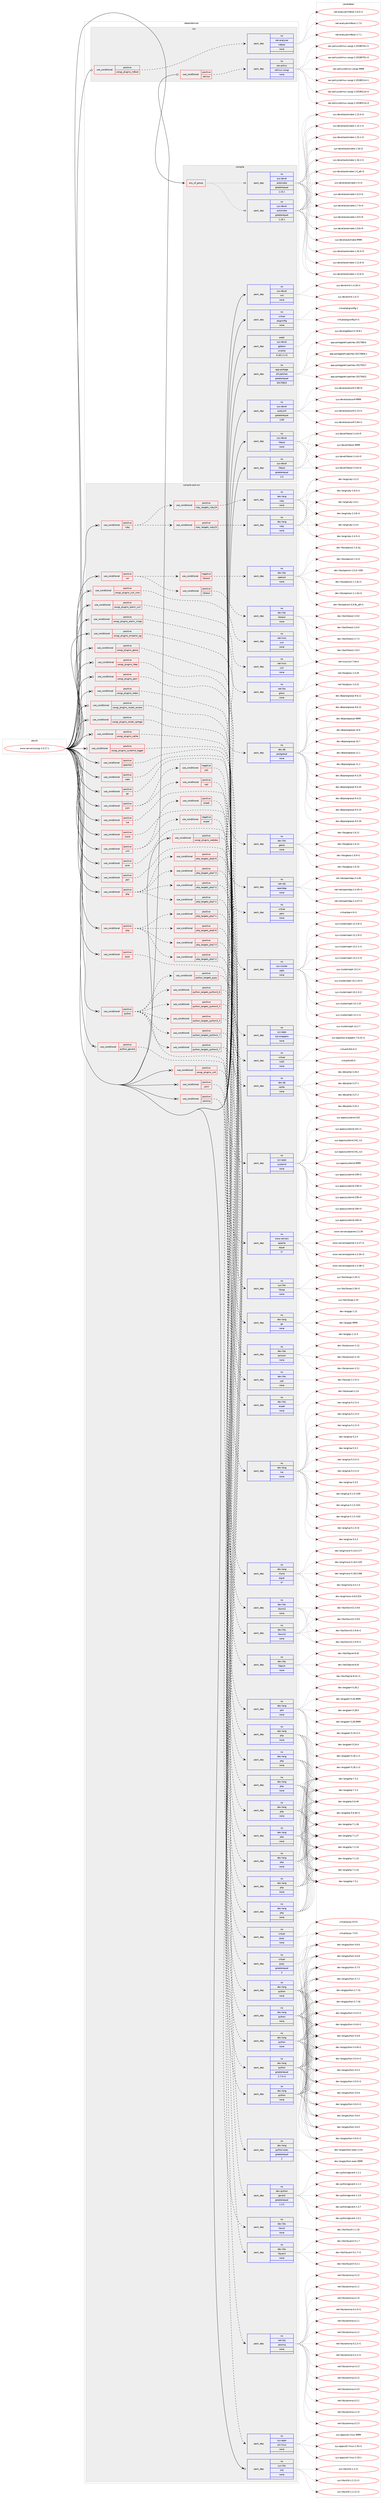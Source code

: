digraph prolog {

# *************
# Graph options
# *************

newrank=true;
concentrate=true;
compound=true;
graph [rankdir=LR,fontname=Helvetica,fontsize=10,ranksep=1.5];#, ranksep=2.5, nodesep=0.2];
edge  [arrowhead=vee];
node  [fontname=Helvetica,fontsize=10];

# **********
# The ebuild
# **********

subgraph cluster_leftcol {
color=gray;
rank=same;
label=<<i>ebuild</i>>;
id [label="www-servers/uwsgi-2.0.17.1", color=red, width=4, href="../www-servers/uwsgi-2.0.17.1.svg"];
}

# ****************
# The dependencies
# ****************

subgraph cluster_midcol {
color=gray;
label=<<i>dependencies</i>>;
subgraph cluster_compile {
fillcolor="#eeeeee";
style=filled;
label=<<i>compile</i>>;
subgraph any28314 {
dependency1752559 [label=<<TABLE BORDER="0" CELLBORDER="1" CELLSPACING="0" CELLPADDING="4"><TR><TD CELLPADDING="10">any_of_group</TD></TR></TABLE>>, shape=none, color=red];subgraph pack1258246 {
dependency1752560 [label=<<TABLE BORDER="0" CELLBORDER="1" CELLSPACING="0" CELLPADDING="4" WIDTH="220"><TR><TD ROWSPAN="6" CELLPADDING="30">pack_dep</TD></TR><TR><TD WIDTH="110">no</TD></TR><TR><TD>sys-devel</TD></TR><TR><TD>automake</TD></TR><TR><TD>greaterequal</TD></TR><TR><TD>1.16.1</TD></TR></TABLE>>, shape=none, color=blue];
}
dependency1752559:e -> dependency1752560:w [weight=20,style="dotted",arrowhead="oinv"];
subgraph pack1258247 {
dependency1752561 [label=<<TABLE BORDER="0" CELLBORDER="1" CELLSPACING="0" CELLPADDING="4" WIDTH="220"><TR><TD ROWSPAN="6" CELLPADDING="30">pack_dep</TD></TR><TR><TD WIDTH="110">no</TD></TR><TR><TD>sys-devel</TD></TR><TR><TD>automake</TD></TR><TR><TD>greaterequal</TD></TR><TR><TD>1.15.1</TD></TR></TABLE>>, shape=none, color=blue];
}
dependency1752559:e -> dependency1752561:w [weight=20,style="dotted",arrowhead="oinv"];
}
id:e -> dependency1752559:w [weight=20,style="solid",arrowhead="vee"];
subgraph pack1258248 {
dependency1752562 [label=<<TABLE BORDER="0" CELLBORDER="1" CELLSPACING="0" CELLPADDING="4" WIDTH="220"><TR><TD ROWSPAN="6" CELLPADDING="30">pack_dep</TD></TR><TR><TD WIDTH="110">no</TD></TR><TR><TD>app-portage</TD></TR><TR><TD>elt-patches</TD></TR><TR><TD>greaterequal</TD></TR><TR><TD>20170815</TD></TR></TABLE>>, shape=none, color=blue];
}
id:e -> dependency1752562:w [weight=20,style="solid",arrowhead="vee"];
subgraph pack1258249 {
dependency1752563 [label=<<TABLE BORDER="0" CELLBORDER="1" CELLSPACING="0" CELLPADDING="4" WIDTH="220"><TR><TD ROWSPAN="6" CELLPADDING="30">pack_dep</TD></TR><TR><TD WIDTH="110">no</TD></TR><TR><TD>sys-devel</TD></TR><TR><TD>autoconf</TD></TR><TR><TD>greaterequal</TD></TR><TR><TD>2.69</TD></TR></TABLE>>, shape=none, color=blue];
}
id:e -> dependency1752563:w [weight=20,style="solid",arrowhead="vee"];
subgraph pack1258250 {
dependency1752564 [label=<<TABLE BORDER="0" CELLBORDER="1" CELLSPACING="0" CELLPADDING="4" WIDTH="220"><TR><TD ROWSPAN="6" CELLPADDING="30">pack_dep</TD></TR><TR><TD WIDTH="110">no</TD></TR><TR><TD>sys-devel</TD></TR><TR><TD>libtool</TD></TR><TR><TD>greaterequal</TD></TR><TR><TD>2.4</TD></TR></TABLE>>, shape=none, color=blue];
}
id:e -> dependency1752564:w [weight=20,style="solid",arrowhead="vee"];
subgraph pack1258251 {
dependency1752565 [label=<<TABLE BORDER="0" CELLBORDER="1" CELLSPACING="0" CELLPADDING="4" WIDTH="220"><TR><TD ROWSPAN="6" CELLPADDING="30">pack_dep</TD></TR><TR><TD WIDTH="110">no</TD></TR><TR><TD>sys-devel</TD></TR><TR><TD>libtool</TD></TR><TR><TD>none</TD></TR><TR><TD></TD></TR></TABLE>>, shape=none, color=blue];
}
id:e -> dependency1752565:w [weight=20,style="solid",arrowhead="vee"];
subgraph pack1258252 {
dependency1752566 [label=<<TABLE BORDER="0" CELLBORDER="1" CELLSPACING="0" CELLPADDING="4" WIDTH="220"><TR><TD ROWSPAN="6" CELLPADDING="30">pack_dep</TD></TR><TR><TD WIDTH="110">no</TD></TR><TR><TD>sys-devel</TD></TR><TR><TD>m4</TD></TR><TR><TD>none</TD></TR><TR><TD></TD></TR></TABLE>>, shape=none, color=blue];
}
id:e -> dependency1752566:w [weight=20,style="solid",arrowhead="vee"];
subgraph pack1258253 {
dependency1752567 [label=<<TABLE BORDER="0" CELLBORDER="1" CELLSPACING="0" CELLPADDING="4" WIDTH="220"><TR><TD ROWSPAN="6" CELLPADDING="30">pack_dep</TD></TR><TR><TD WIDTH="110">no</TD></TR><TR><TD>virtual</TD></TR><TR><TD>pkgconfig</TD></TR><TR><TD>none</TD></TR><TR><TD></TD></TR></TABLE>>, shape=none, color=blue];
}
id:e -> dependency1752567:w [weight=20,style="solid",arrowhead="vee"];
subgraph pack1258254 {
dependency1752568 [label=<<TABLE BORDER="0" CELLBORDER="1" CELLSPACING="0" CELLPADDING="4" WIDTH="220"><TR><TD ROWSPAN="6" CELLPADDING="30">pack_dep</TD></TR><TR><TD WIDTH="110">weak</TD></TR><TR><TD>sys-devel</TD></TR><TR><TD>gettext</TD></TR><TR><TD>smaller</TD></TR><TR><TD>0.18.1.1-r3</TD></TR></TABLE>>, shape=none, color=blue];
}
id:e -> dependency1752568:w [weight=20,style="solid",arrowhead="vee"];
}
subgraph cluster_compileandrun {
fillcolor="#eeeeee";
style=filled;
label=<<i>compile and run</i>>;
subgraph cond464996 {
dependency1752569 [label=<<TABLE BORDER="0" CELLBORDER="1" CELLSPACING="0" CELLPADDING="4"><TR><TD ROWSPAN="3" CELLPADDING="10">use_conditional</TD></TR><TR><TD>positive</TD></TR><TR><TD>apache2</TD></TR></TABLE>>, shape=none, color=red];
subgraph pack1258255 {
dependency1752570 [label=<<TABLE BORDER="0" CELLBORDER="1" CELLSPACING="0" CELLPADDING="4" WIDTH="220"><TR><TD ROWSPAN="6" CELLPADDING="30">pack_dep</TD></TR><TR><TD WIDTH="110">no</TD></TR><TR><TD>www-servers</TD></TR><TR><TD>apache</TD></TR><TR><TD>equal</TD></TR><TR><TD>2*</TD></TR></TABLE>>, shape=none, color=blue];
}
dependency1752569:e -> dependency1752570:w [weight=20,style="dashed",arrowhead="vee"];
}
id:e -> dependency1752569:w [weight=20,style="solid",arrowhead="odotvee"];
subgraph cond464997 {
dependency1752571 [label=<<TABLE BORDER="0" CELLBORDER="1" CELLSPACING="0" CELLPADDING="4"><TR><TD ROWSPAN="3" CELLPADDING="10">use_conditional</TD></TR><TR><TD>positive</TD></TR><TR><TD>caps</TD></TR></TABLE>>, shape=none, color=red];
subgraph pack1258256 {
dependency1752572 [label=<<TABLE BORDER="0" CELLBORDER="1" CELLSPACING="0" CELLPADDING="4" WIDTH="220"><TR><TD ROWSPAN="6" CELLPADDING="30">pack_dep</TD></TR><TR><TD WIDTH="110">no</TD></TR><TR><TD>sys-libs</TD></TR><TR><TD>libcap</TD></TR><TR><TD>none</TD></TR><TR><TD></TD></TR></TABLE>>, shape=none, color=blue];
}
dependency1752571:e -> dependency1752572:w [weight=20,style="dashed",arrowhead="vee"];
}
id:e -> dependency1752571:w [weight=20,style="solid",arrowhead="odotvee"];
subgraph cond464998 {
dependency1752573 [label=<<TABLE BORDER="0" CELLBORDER="1" CELLSPACING="0" CELLPADDING="4"><TR><TD ROWSPAN="3" CELLPADDING="10">use_conditional</TD></TR><TR><TD>positive</TD></TR><TR><TD>go</TD></TR></TABLE>>, shape=none, color=red];
subgraph pack1258257 {
dependency1752574 [label=<<TABLE BORDER="0" CELLBORDER="1" CELLSPACING="0" CELLPADDING="4" WIDTH="220"><TR><TD ROWSPAN="6" CELLPADDING="30">pack_dep</TD></TR><TR><TD WIDTH="110">no</TD></TR><TR><TD>dev-lang</TD></TR><TR><TD>go</TD></TR><TR><TD>none</TD></TR><TR><TD></TD></TR></TABLE>>, shape=none, color=blue];
}
dependency1752573:e -> dependency1752574:w [weight=20,style="dashed",arrowhead="vee"];
}
id:e -> dependency1752573:w [weight=20,style="solid",arrowhead="odotvee"];
subgraph cond464999 {
dependency1752575 [label=<<TABLE BORDER="0" CELLBORDER="1" CELLSPACING="0" CELLPADDING="4"><TR><TD ROWSPAN="3" CELLPADDING="10">use_conditional</TD></TR><TR><TD>positive</TD></TR><TR><TD>json</TD></TR></TABLE>>, shape=none, color=red];
subgraph cond465000 {
dependency1752576 [label=<<TABLE BORDER="0" CELLBORDER="1" CELLSPACING="0" CELLPADDING="4"><TR><TD ROWSPAN="3" CELLPADDING="10">use_conditional</TD></TR><TR><TD>negative</TD></TR><TR><TD>yajl</TD></TR></TABLE>>, shape=none, color=red];
subgraph pack1258258 {
dependency1752577 [label=<<TABLE BORDER="0" CELLBORDER="1" CELLSPACING="0" CELLPADDING="4" WIDTH="220"><TR><TD ROWSPAN="6" CELLPADDING="30">pack_dep</TD></TR><TR><TD WIDTH="110">no</TD></TR><TR><TD>dev-libs</TD></TR><TR><TD>jansson</TD></TR><TR><TD>none</TD></TR><TR><TD></TD></TR></TABLE>>, shape=none, color=blue];
}
dependency1752576:e -> dependency1752577:w [weight=20,style="dashed",arrowhead="vee"];
}
dependency1752575:e -> dependency1752576:w [weight=20,style="dashed",arrowhead="vee"];
subgraph cond465001 {
dependency1752578 [label=<<TABLE BORDER="0" CELLBORDER="1" CELLSPACING="0" CELLPADDING="4"><TR><TD ROWSPAN="3" CELLPADDING="10">use_conditional</TD></TR><TR><TD>positive</TD></TR><TR><TD>yajl</TD></TR></TABLE>>, shape=none, color=red];
subgraph pack1258259 {
dependency1752579 [label=<<TABLE BORDER="0" CELLBORDER="1" CELLSPACING="0" CELLPADDING="4" WIDTH="220"><TR><TD ROWSPAN="6" CELLPADDING="30">pack_dep</TD></TR><TR><TD WIDTH="110">no</TD></TR><TR><TD>dev-libs</TD></TR><TR><TD>yajl</TD></TR><TR><TD>none</TD></TR><TR><TD></TD></TR></TABLE>>, shape=none, color=blue];
}
dependency1752578:e -> dependency1752579:w [weight=20,style="dashed",arrowhead="vee"];
}
dependency1752575:e -> dependency1752578:w [weight=20,style="dashed",arrowhead="vee"];
}
id:e -> dependency1752575:w [weight=20,style="solid",arrowhead="odotvee"];
subgraph cond465002 {
dependency1752580 [label=<<TABLE BORDER="0" CELLBORDER="1" CELLSPACING="0" CELLPADDING="4"><TR><TD ROWSPAN="3" CELLPADDING="10">use_conditional</TD></TR><TR><TD>positive</TD></TR><TR><TD>lua</TD></TR></TABLE>>, shape=none, color=red];
subgraph pack1258260 {
dependency1752581 [label=<<TABLE BORDER="0" CELLBORDER="1" CELLSPACING="0" CELLPADDING="4" WIDTH="220"><TR><TD ROWSPAN="6" CELLPADDING="30">pack_dep</TD></TR><TR><TD WIDTH="110">no</TD></TR><TR><TD>dev-lang</TD></TR><TR><TD>lua</TD></TR><TR><TD>none</TD></TR><TR><TD></TD></TR></TABLE>>, shape=none, color=blue];
}
dependency1752580:e -> dependency1752581:w [weight=20,style="dashed",arrowhead="vee"];
}
id:e -> dependency1752580:w [weight=20,style="solid",arrowhead="odotvee"];
subgraph cond465003 {
dependency1752582 [label=<<TABLE BORDER="0" CELLBORDER="1" CELLSPACING="0" CELLPADDING="4"><TR><TD ROWSPAN="3" CELLPADDING="10">use_conditional</TD></TR><TR><TD>positive</TD></TR><TR><TD>mono</TD></TR></TABLE>>, shape=none, color=red];
subgraph pack1258261 {
dependency1752583 [label=<<TABLE BORDER="0" CELLBORDER="1" CELLSPACING="0" CELLPADDING="4" WIDTH="220"><TR><TD ROWSPAN="6" CELLPADDING="30">pack_dep</TD></TR><TR><TD WIDTH="110">no</TD></TR><TR><TD>dev-lang</TD></TR><TR><TD>mono</TD></TR><TR><TD>equal</TD></TR><TR><TD>4*</TD></TR></TABLE>>, shape=none, color=blue];
}
dependency1752582:e -> dependency1752583:w [weight=20,style="dashed",arrowhead="vee"];
}
id:e -> dependency1752582:w [weight=20,style="solid",arrowhead="odotvee"];
subgraph cond465004 {
dependency1752584 [label=<<TABLE BORDER="0" CELLBORDER="1" CELLSPACING="0" CELLPADDING="4"><TR><TD ROWSPAN="3" CELLPADDING="10">use_conditional</TD></TR><TR><TD>positive</TD></TR><TR><TD>pcre</TD></TR></TABLE>>, shape=none, color=red];
subgraph pack1258262 {
dependency1752585 [label=<<TABLE BORDER="0" CELLBORDER="1" CELLSPACING="0" CELLPADDING="4" WIDTH="220"><TR><TD ROWSPAN="6" CELLPADDING="30">pack_dep</TD></TR><TR><TD WIDTH="110">no</TD></TR><TR><TD>dev-libs</TD></TR><TR><TD>libpcre</TD></TR><TR><TD>none</TD></TR><TR><TD></TD></TR></TABLE>>, shape=none, color=blue];
}
dependency1752584:e -> dependency1752585:w [weight=20,style="dashed",arrowhead="vee"];
}
id:e -> dependency1752584:w [weight=20,style="solid",arrowhead="odotvee"];
subgraph cond465005 {
dependency1752586 [label=<<TABLE BORDER="0" CELLBORDER="1" CELLSPACING="0" CELLPADDING="4"><TR><TD ROWSPAN="3" CELLPADDING="10">use_conditional</TD></TR><TR><TD>positive</TD></TR><TR><TD>perl</TD></TR></TABLE>>, shape=none, color=red];
subgraph pack1258263 {
dependency1752587 [label=<<TABLE BORDER="0" CELLBORDER="1" CELLSPACING="0" CELLPADDING="4" WIDTH="220"><TR><TD ROWSPAN="6" CELLPADDING="30">pack_dep</TD></TR><TR><TD WIDTH="110">no</TD></TR><TR><TD>dev-lang</TD></TR><TR><TD>perl</TD></TR><TR><TD>none</TD></TR><TR><TD></TD></TR></TABLE>>, shape=none, color=blue];
}
dependency1752586:e -> dependency1752587:w [weight=20,style="dashed",arrowhead="vee"];
}
id:e -> dependency1752586:w [weight=20,style="solid",arrowhead="odotvee"];
subgraph cond465006 {
dependency1752588 [label=<<TABLE BORDER="0" CELLBORDER="1" CELLSPACING="0" CELLPADDING="4"><TR><TD ROWSPAN="3" CELLPADDING="10">use_conditional</TD></TR><TR><TD>positive</TD></TR><TR><TD>php</TD></TR></TABLE>>, shape=none, color=red];
subgraph cond465007 {
dependency1752589 [label=<<TABLE BORDER="0" CELLBORDER="1" CELLSPACING="0" CELLPADDING="4"><TR><TD ROWSPAN="3" CELLPADDING="10">use_conditional</TD></TR><TR><TD>positive</TD></TR><TR><TD>php_targets_php5-6</TD></TR></TABLE>>, shape=none, color=red];
subgraph pack1258264 {
dependency1752590 [label=<<TABLE BORDER="0" CELLBORDER="1" CELLSPACING="0" CELLPADDING="4" WIDTH="220"><TR><TD ROWSPAN="6" CELLPADDING="30">pack_dep</TD></TR><TR><TD WIDTH="110">no</TD></TR><TR><TD>dev-lang</TD></TR><TR><TD>php</TD></TR><TR><TD>none</TD></TR><TR><TD></TD></TR></TABLE>>, shape=none, color=blue];
}
dependency1752589:e -> dependency1752590:w [weight=20,style="dashed",arrowhead="vee"];
}
dependency1752588:e -> dependency1752589:w [weight=20,style="dashed",arrowhead="vee"];
subgraph cond465008 {
dependency1752591 [label=<<TABLE BORDER="0" CELLBORDER="1" CELLSPACING="0" CELLPADDING="4"><TR><TD ROWSPAN="3" CELLPADDING="10">use_conditional</TD></TR><TR><TD>positive</TD></TR><TR><TD>php_targets_php7-1</TD></TR></TABLE>>, shape=none, color=red];
subgraph pack1258265 {
dependency1752592 [label=<<TABLE BORDER="0" CELLBORDER="1" CELLSPACING="0" CELLPADDING="4" WIDTH="220"><TR><TD ROWSPAN="6" CELLPADDING="30">pack_dep</TD></TR><TR><TD WIDTH="110">no</TD></TR><TR><TD>dev-lang</TD></TR><TR><TD>php</TD></TR><TR><TD>none</TD></TR><TR><TD></TD></TR></TABLE>>, shape=none, color=blue];
}
dependency1752591:e -> dependency1752592:w [weight=20,style="dashed",arrowhead="vee"];
}
dependency1752588:e -> dependency1752591:w [weight=20,style="dashed",arrowhead="vee"];
subgraph cond465009 {
dependency1752593 [label=<<TABLE BORDER="0" CELLBORDER="1" CELLSPACING="0" CELLPADDING="4"><TR><TD ROWSPAN="3" CELLPADDING="10">use_conditional</TD></TR><TR><TD>positive</TD></TR><TR><TD>php_targets_php7-2</TD></TR></TABLE>>, shape=none, color=red];
subgraph pack1258266 {
dependency1752594 [label=<<TABLE BORDER="0" CELLBORDER="1" CELLSPACING="0" CELLPADDING="4" WIDTH="220"><TR><TD ROWSPAN="6" CELLPADDING="30">pack_dep</TD></TR><TR><TD WIDTH="110">no</TD></TR><TR><TD>dev-lang</TD></TR><TR><TD>php</TD></TR><TR><TD>none</TD></TR><TR><TD></TD></TR></TABLE>>, shape=none, color=blue];
}
dependency1752593:e -> dependency1752594:w [weight=20,style="dashed",arrowhead="vee"];
}
dependency1752588:e -> dependency1752593:w [weight=20,style="dashed",arrowhead="vee"];
subgraph cond465010 {
dependency1752595 [label=<<TABLE BORDER="0" CELLBORDER="1" CELLSPACING="0" CELLPADDING="4"><TR><TD ROWSPAN="3" CELLPADDING="10">use_conditional</TD></TR><TR><TD>positive</TD></TR><TR><TD>php_targets_php7-3</TD></TR></TABLE>>, shape=none, color=red];
subgraph pack1258267 {
dependency1752596 [label=<<TABLE BORDER="0" CELLBORDER="1" CELLSPACING="0" CELLPADDING="4" WIDTH="220"><TR><TD ROWSPAN="6" CELLPADDING="30">pack_dep</TD></TR><TR><TD WIDTH="110">no</TD></TR><TR><TD>dev-lang</TD></TR><TR><TD>php</TD></TR><TR><TD>none</TD></TR><TR><TD></TD></TR></TABLE>>, shape=none, color=blue];
}
dependency1752595:e -> dependency1752596:w [weight=20,style="dashed",arrowhead="vee"];
}
dependency1752588:e -> dependency1752595:w [weight=20,style="dashed",arrowhead="vee"];
}
id:e -> dependency1752588:w [weight=20,style="solid",arrowhead="odotvee"];
subgraph cond465011 {
dependency1752597 [label=<<TABLE BORDER="0" CELLBORDER="1" CELLSPACING="0" CELLPADDING="4"><TR><TD ROWSPAN="3" CELLPADDING="10">use_conditional</TD></TR><TR><TD>positive</TD></TR><TR><TD>php</TD></TR></TABLE>>, shape=none, color=red];
subgraph cond465012 {
dependency1752598 [label=<<TABLE BORDER="0" CELLBORDER="1" CELLSPACING="0" CELLPADDING="4"><TR><TD ROWSPAN="3" CELLPADDING="10">use_conditional</TD></TR><TR><TD>positive</TD></TR><TR><TD>php_targets_php5-6</TD></TR></TABLE>>, shape=none, color=red];
subgraph pack1258268 {
dependency1752599 [label=<<TABLE BORDER="0" CELLBORDER="1" CELLSPACING="0" CELLPADDING="4" WIDTH="220"><TR><TD ROWSPAN="6" CELLPADDING="30">pack_dep</TD></TR><TR><TD WIDTH="110">no</TD></TR><TR><TD>dev-lang</TD></TR><TR><TD>php</TD></TR><TR><TD>none</TD></TR><TR><TD></TD></TR></TABLE>>, shape=none, color=blue];
}
dependency1752598:e -> dependency1752599:w [weight=20,style="dashed",arrowhead="vee"];
}
dependency1752597:e -> dependency1752598:w [weight=20,style="dashed",arrowhead="vee"];
subgraph cond465013 {
dependency1752600 [label=<<TABLE BORDER="0" CELLBORDER="1" CELLSPACING="0" CELLPADDING="4"><TR><TD ROWSPAN="3" CELLPADDING="10">use_conditional</TD></TR><TR><TD>positive</TD></TR><TR><TD>php_targets_php7-1</TD></TR></TABLE>>, shape=none, color=red];
subgraph pack1258269 {
dependency1752601 [label=<<TABLE BORDER="0" CELLBORDER="1" CELLSPACING="0" CELLPADDING="4" WIDTH="220"><TR><TD ROWSPAN="6" CELLPADDING="30">pack_dep</TD></TR><TR><TD WIDTH="110">no</TD></TR><TR><TD>dev-lang</TD></TR><TR><TD>php</TD></TR><TR><TD>none</TD></TR><TR><TD></TD></TR></TABLE>>, shape=none, color=blue];
}
dependency1752600:e -> dependency1752601:w [weight=20,style="dashed",arrowhead="vee"];
}
dependency1752597:e -> dependency1752600:w [weight=20,style="dashed",arrowhead="vee"];
subgraph cond465014 {
dependency1752602 [label=<<TABLE BORDER="0" CELLBORDER="1" CELLSPACING="0" CELLPADDING="4"><TR><TD ROWSPAN="3" CELLPADDING="10">use_conditional</TD></TR><TR><TD>positive</TD></TR><TR><TD>php_targets_php7-2</TD></TR></TABLE>>, shape=none, color=red];
subgraph pack1258270 {
dependency1752603 [label=<<TABLE BORDER="0" CELLBORDER="1" CELLSPACING="0" CELLPADDING="4" WIDTH="220"><TR><TD ROWSPAN="6" CELLPADDING="30">pack_dep</TD></TR><TR><TD WIDTH="110">no</TD></TR><TR><TD>dev-lang</TD></TR><TR><TD>php</TD></TR><TR><TD>none</TD></TR><TR><TD></TD></TR></TABLE>>, shape=none, color=blue];
}
dependency1752602:e -> dependency1752603:w [weight=20,style="dashed",arrowhead="vee"];
}
dependency1752597:e -> dependency1752602:w [weight=20,style="dashed",arrowhead="vee"];
subgraph cond465015 {
dependency1752604 [label=<<TABLE BORDER="0" CELLBORDER="1" CELLSPACING="0" CELLPADDING="4"><TR><TD ROWSPAN="3" CELLPADDING="10">use_conditional</TD></TR><TR><TD>positive</TD></TR><TR><TD>php_targets_php7-3</TD></TR></TABLE>>, shape=none, color=red];
subgraph pack1258271 {
dependency1752605 [label=<<TABLE BORDER="0" CELLBORDER="1" CELLSPACING="0" CELLPADDING="4" WIDTH="220"><TR><TD ROWSPAN="6" CELLPADDING="30">pack_dep</TD></TR><TR><TD WIDTH="110">no</TD></TR><TR><TD>dev-lang</TD></TR><TR><TD>php</TD></TR><TR><TD>none</TD></TR><TR><TD></TD></TR></TABLE>>, shape=none, color=blue];
}
dependency1752604:e -> dependency1752605:w [weight=20,style="dashed",arrowhead="vee"];
}
dependency1752597:e -> dependency1752604:w [weight=20,style="dashed",arrowhead="vee"];
}
id:e -> dependency1752597:w [weight=20,style="solid",arrowhead="odotvee"];
subgraph cond465016 {
dependency1752606 [label=<<TABLE BORDER="0" CELLBORDER="1" CELLSPACING="0" CELLPADDING="4"><TR><TD ROWSPAN="3" CELLPADDING="10">use_conditional</TD></TR><TR><TD>positive</TD></TR><TR><TD>pypy</TD></TR></TABLE>>, shape=none, color=red];
subgraph pack1258272 {
dependency1752607 [label=<<TABLE BORDER="0" CELLBORDER="1" CELLSPACING="0" CELLPADDING="4" WIDTH="220"><TR><TD ROWSPAN="6" CELLPADDING="30">pack_dep</TD></TR><TR><TD WIDTH="110">no</TD></TR><TR><TD>virtual</TD></TR><TR><TD>pypy</TD></TR><TR><TD>none</TD></TR><TR><TD></TD></TR></TABLE>>, shape=none, color=blue];
}
dependency1752606:e -> dependency1752607:w [weight=20,style="dashed",arrowhead="vee"];
}
id:e -> dependency1752606:w [weight=20,style="solid",arrowhead="odotvee"];
subgraph cond465017 {
dependency1752608 [label=<<TABLE BORDER="0" CELLBORDER="1" CELLSPACING="0" CELLPADDING="4"><TR><TD ROWSPAN="3" CELLPADDING="10">use_conditional</TD></TR><TR><TD>positive</TD></TR><TR><TD>python</TD></TR></TABLE>>, shape=none, color=red];
subgraph cond465018 {
dependency1752609 [label=<<TABLE BORDER="0" CELLBORDER="1" CELLSPACING="0" CELLPADDING="4"><TR><TD ROWSPAN="3" CELLPADDING="10">use_conditional</TD></TR><TR><TD>positive</TD></TR><TR><TD>python_targets_pypy</TD></TR></TABLE>>, shape=none, color=red];
subgraph pack1258273 {
dependency1752610 [label=<<TABLE BORDER="0" CELLBORDER="1" CELLSPACING="0" CELLPADDING="4" WIDTH="220"><TR><TD ROWSPAN="6" CELLPADDING="30">pack_dep</TD></TR><TR><TD WIDTH="110">no</TD></TR><TR><TD>virtual</TD></TR><TR><TD>pypy</TD></TR><TR><TD>greaterequal</TD></TR><TR><TD>5</TD></TR></TABLE>>, shape=none, color=blue];
}
dependency1752609:e -> dependency1752610:w [weight=20,style="dashed",arrowhead="vee"];
}
dependency1752608:e -> dependency1752609:w [weight=20,style="dashed",arrowhead="vee"];
subgraph cond465019 {
dependency1752611 [label=<<TABLE BORDER="0" CELLBORDER="1" CELLSPACING="0" CELLPADDING="4"><TR><TD ROWSPAN="3" CELLPADDING="10">use_conditional</TD></TR><TR><TD>positive</TD></TR><TR><TD>python_targets_python2_7</TD></TR></TABLE>>, shape=none, color=red];
subgraph pack1258274 {
dependency1752612 [label=<<TABLE BORDER="0" CELLBORDER="1" CELLSPACING="0" CELLPADDING="4" WIDTH="220"><TR><TD ROWSPAN="6" CELLPADDING="30">pack_dep</TD></TR><TR><TD WIDTH="110">no</TD></TR><TR><TD>dev-lang</TD></TR><TR><TD>python</TD></TR><TR><TD>greaterequal</TD></TR><TR><TD>2.7.5-r2</TD></TR></TABLE>>, shape=none, color=blue];
}
dependency1752611:e -> dependency1752612:w [weight=20,style="dashed",arrowhead="vee"];
}
dependency1752608:e -> dependency1752611:w [weight=20,style="dashed",arrowhead="vee"];
subgraph cond465020 {
dependency1752613 [label=<<TABLE BORDER="0" CELLBORDER="1" CELLSPACING="0" CELLPADDING="4"><TR><TD ROWSPAN="3" CELLPADDING="10">use_conditional</TD></TR><TR><TD>positive</TD></TR><TR><TD>python_targets_python3_4</TD></TR></TABLE>>, shape=none, color=red];
subgraph pack1258275 {
dependency1752614 [label=<<TABLE BORDER="0" CELLBORDER="1" CELLSPACING="0" CELLPADDING="4" WIDTH="220"><TR><TD ROWSPAN="6" CELLPADDING="30">pack_dep</TD></TR><TR><TD WIDTH="110">no</TD></TR><TR><TD>dev-lang</TD></TR><TR><TD>python</TD></TR><TR><TD>none</TD></TR><TR><TD></TD></TR></TABLE>>, shape=none, color=blue];
}
dependency1752613:e -> dependency1752614:w [weight=20,style="dashed",arrowhead="vee"];
}
dependency1752608:e -> dependency1752613:w [weight=20,style="dashed",arrowhead="vee"];
subgraph cond465021 {
dependency1752615 [label=<<TABLE BORDER="0" CELLBORDER="1" CELLSPACING="0" CELLPADDING="4"><TR><TD ROWSPAN="3" CELLPADDING="10">use_conditional</TD></TR><TR><TD>positive</TD></TR><TR><TD>python_targets_python3_5</TD></TR></TABLE>>, shape=none, color=red];
subgraph pack1258276 {
dependency1752616 [label=<<TABLE BORDER="0" CELLBORDER="1" CELLSPACING="0" CELLPADDING="4" WIDTH="220"><TR><TD ROWSPAN="6" CELLPADDING="30">pack_dep</TD></TR><TR><TD WIDTH="110">no</TD></TR><TR><TD>dev-lang</TD></TR><TR><TD>python</TD></TR><TR><TD>none</TD></TR><TR><TD></TD></TR></TABLE>>, shape=none, color=blue];
}
dependency1752615:e -> dependency1752616:w [weight=20,style="dashed",arrowhead="vee"];
}
dependency1752608:e -> dependency1752615:w [weight=20,style="dashed",arrowhead="vee"];
subgraph cond465022 {
dependency1752617 [label=<<TABLE BORDER="0" CELLBORDER="1" CELLSPACING="0" CELLPADDING="4"><TR><TD ROWSPAN="3" CELLPADDING="10">use_conditional</TD></TR><TR><TD>positive</TD></TR><TR><TD>python_targets_python3_6</TD></TR></TABLE>>, shape=none, color=red];
subgraph pack1258277 {
dependency1752618 [label=<<TABLE BORDER="0" CELLBORDER="1" CELLSPACING="0" CELLPADDING="4" WIDTH="220"><TR><TD ROWSPAN="6" CELLPADDING="30">pack_dep</TD></TR><TR><TD WIDTH="110">no</TD></TR><TR><TD>dev-lang</TD></TR><TR><TD>python</TD></TR><TR><TD>none</TD></TR><TR><TD></TD></TR></TABLE>>, shape=none, color=blue];
}
dependency1752617:e -> dependency1752618:w [weight=20,style="dashed",arrowhead="vee"];
}
dependency1752608:e -> dependency1752617:w [weight=20,style="dashed",arrowhead="vee"];
subgraph cond465023 {
dependency1752619 [label=<<TABLE BORDER="0" CELLBORDER="1" CELLSPACING="0" CELLPADDING="4"><TR><TD ROWSPAN="3" CELLPADDING="10">use_conditional</TD></TR><TR><TD>positive</TD></TR><TR><TD>python_targets_python3_7</TD></TR></TABLE>>, shape=none, color=red];
subgraph pack1258278 {
dependency1752620 [label=<<TABLE BORDER="0" CELLBORDER="1" CELLSPACING="0" CELLPADDING="4" WIDTH="220"><TR><TD ROWSPAN="6" CELLPADDING="30">pack_dep</TD></TR><TR><TD WIDTH="110">no</TD></TR><TR><TD>dev-lang</TD></TR><TR><TD>python</TD></TR><TR><TD>none</TD></TR><TR><TD></TD></TR></TABLE>>, shape=none, color=blue];
}
dependency1752619:e -> dependency1752620:w [weight=20,style="dashed",arrowhead="vee"];
}
dependency1752608:e -> dependency1752619:w [weight=20,style="dashed",arrowhead="vee"];
subgraph pack1258279 {
dependency1752621 [label=<<TABLE BORDER="0" CELLBORDER="1" CELLSPACING="0" CELLPADDING="4" WIDTH="220"><TR><TD ROWSPAN="6" CELLPADDING="30">pack_dep</TD></TR><TR><TD WIDTH="110">no</TD></TR><TR><TD>dev-lang</TD></TR><TR><TD>python-exec</TD></TR><TR><TD>greaterequal</TD></TR><TR><TD>2</TD></TR></TABLE>>, shape=none, color=blue];
}
dependency1752608:e -> dependency1752621:w [weight=20,style="dashed",arrowhead="vee"];
}
id:e -> dependency1752608:w [weight=20,style="solid",arrowhead="odotvee"];
subgraph cond465024 {
dependency1752622 [label=<<TABLE BORDER="0" CELLBORDER="1" CELLSPACING="0" CELLPADDING="4"><TR><TD ROWSPAN="3" CELLPADDING="10">use_conditional</TD></TR><TR><TD>positive</TD></TR><TR><TD>python_gevent</TD></TR></TABLE>>, shape=none, color=red];
subgraph pack1258280 {
dependency1752623 [label=<<TABLE BORDER="0" CELLBORDER="1" CELLSPACING="0" CELLPADDING="4" WIDTH="220"><TR><TD ROWSPAN="6" CELLPADDING="30">pack_dep</TD></TR><TR><TD WIDTH="110">no</TD></TR><TR><TD>dev-python</TD></TR><TR><TD>gevent</TD></TR><TR><TD>greaterequal</TD></TR><TR><TD>1.3.5</TD></TR></TABLE>>, shape=none, color=blue];
}
dependency1752622:e -> dependency1752623:w [weight=20,style="dashed",arrowhead="vee"];
}
id:e -> dependency1752622:w [weight=20,style="solid",arrowhead="odotvee"];
subgraph cond465025 {
dependency1752624 [label=<<TABLE BORDER="0" CELLBORDER="1" CELLSPACING="0" CELLPADDING="4"><TR><TD ROWSPAN="3" CELLPADDING="10">use_conditional</TD></TR><TR><TD>positive</TD></TR><TR><TD>ruby</TD></TR></TABLE>>, shape=none, color=red];
subgraph cond465026 {
dependency1752625 [label=<<TABLE BORDER="0" CELLBORDER="1" CELLSPACING="0" CELLPADDING="4"><TR><TD ROWSPAN="3" CELLPADDING="10">use_conditional</TD></TR><TR><TD>positive</TD></TR><TR><TD>ruby_targets_ruby23</TD></TR></TABLE>>, shape=none, color=red];
subgraph pack1258281 {
dependency1752626 [label=<<TABLE BORDER="0" CELLBORDER="1" CELLSPACING="0" CELLPADDING="4" WIDTH="220"><TR><TD ROWSPAN="6" CELLPADDING="30">pack_dep</TD></TR><TR><TD WIDTH="110">no</TD></TR><TR><TD>dev-lang</TD></TR><TR><TD>ruby</TD></TR><TR><TD>none</TD></TR><TR><TD></TD></TR></TABLE>>, shape=none, color=blue];
}
dependency1752625:e -> dependency1752626:w [weight=20,style="dashed",arrowhead="vee"];
}
dependency1752624:e -> dependency1752625:w [weight=20,style="dashed",arrowhead="vee"];
subgraph cond465027 {
dependency1752627 [label=<<TABLE BORDER="0" CELLBORDER="1" CELLSPACING="0" CELLPADDING="4"><TR><TD ROWSPAN="3" CELLPADDING="10">use_conditional</TD></TR><TR><TD>positive</TD></TR><TR><TD>ruby_targets_ruby24</TD></TR></TABLE>>, shape=none, color=red];
subgraph pack1258282 {
dependency1752628 [label=<<TABLE BORDER="0" CELLBORDER="1" CELLSPACING="0" CELLPADDING="4" WIDTH="220"><TR><TD ROWSPAN="6" CELLPADDING="30">pack_dep</TD></TR><TR><TD WIDTH="110">no</TD></TR><TR><TD>dev-lang</TD></TR><TR><TD>ruby</TD></TR><TR><TD>none</TD></TR><TR><TD></TD></TR></TABLE>>, shape=none, color=blue];
}
dependency1752627:e -> dependency1752628:w [weight=20,style="dashed",arrowhead="vee"];
}
dependency1752624:e -> dependency1752627:w [weight=20,style="dashed",arrowhead="vee"];
}
id:e -> dependency1752624:w [weight=20,style="solid",arrowhead="odotvee"];
subgraph cond465028 {
dependency1752629 [label=<<TABLE BORDER="0" CELLBORDER="1" CELLSPACING="0" CELLPADDING="4"><TR><TD ROWSPAN="3" CELLPADDING="10">use_conditional</TD></TR><TR><TD>positive</TD></TR><TR><TD>ssl</TD></TR></TABLE>>, shape=none, color=red];
subgraph cond465029 {
dependency1752630 [label=<<TABLE BORDER="0" CELLBORDER="1" CELLSPACING="0" CELLPADDING="4"><TR><TD ROWSPAN="3" CELLPADDING="10">use_conditional</TD></TR><TR><TD>negative</TD></TR><TR><TD>libressl</TD></TR></TABLE>>, shape=none, color=red];
subgraph pack1258283 {
dependency1752631 [label=<<TABLE BORDER="0" CELLBORDER="1" CELLSPACING="0" CELLPADDING="4" WIDTH="220"><TR><TD ROWSPAN="6" CELLPADDING="30">pack_dep</TD></TR><TR><TD WIDTH="110">no</TD></TR><TR><TD>dev-libs</TD></TR><TR><TD>openssl</TD></TR><TR><TD>none</TD></TR><TR><TD></TD></TR></TABLE>>, shape=none, color=blue];
}
dependency1752630:e -> dependency1752631:w [weight=20,style="dashed",arrowhead="vee"];
}
dependency1752629:e -> dependency1752630:w [weight=20,style="dashed",arrowhead="vee"];
subgraph cond465030 {
dependency1752632 [label=<<TABLE BORDER="0" CELLBORDER="1" CELLSPACING="0" CELLPADDING="4"><TR><TD ROWSPAN="3" CELLPADDING="10">use_conditional</TD></TR><TR><TD>positive</TD></TR><TR><TD>libressl</TD></TR></TABLE>>, shape=none, color=red];
subgraph pack1258284 {
dependency1752633 [label=<<TABLE BORDER="0" CELLBORDER="1" CELLSPACING="0" CELLPADDING="4" WIDTH="220"><TR><TD ROWSPAN="6" CELLPADDING="30">pack_dep</TD></TR><TR><TD WIDTH="110">no</TD></TR><TR><TD>dev-libs</TD></TR><TR><TD>libressl</TD></TR><TR><TD>none</TD></TR><TR><TD></TD></TR></TABLE>>, shape=none, color=blue];
}
dependency1752632:e -> dependency1752633:w [weight=20,style="dashed",arrowhead="vee"];
}
dependency1752629:e -> dependency1752632:w [weight=20,style="dashed",arrowhead="vee"];
}
id:e -> dependency1752629:w [weight=20,style="solid",arrowhead="odotvee"];
subgraph cond465031 {
dependency1752634 [label=<<TABLE BORDER="0" CELLBORDER="1" CELLSPACING="0" CELLPADDING="4"><TR><TD ROWSPAN="3" CELLPADDING="10">use_conditional</TD></TR><TR><TD>positive</TD></TR><TR><TD>uwsgi_plugins_alarm_curl</TD></TR></TABLE>>, shape=none, color=red];
subgraph pack1258285 {
dependency1752635 [label=<<TABLE BORDER="0" CELLBORDER="1" CELLSPACING="0" CELLPADDING="4" WIDTH="220"><TR><TD ROWSPAN="6" CELLPADDING="30">pack_dep</TD></TR><TR><TD WIDTH="110">no</TD></TR><TR><TD>net-misc</TD></TR><TR><TD>curl</TD></TR><TR><TD>none</TD></TR><TR><TD></TD></TR></TABLE>>, shape=none, color=blue];
}
dependency1752634:e -> dependency1752635:w [weight=20,style="dashed",arrowhead="vee"];
}
id:e -> dependency1752634:w [weight=20,style="solid",arrowhead="odotvee"];
subgraph cond465032 {
dependency1752636 [label=<<TABLE BORDER="0" CELLBORDER="1" CELLSPACING="0" CELLPADDING="4"><TR><TD ROWSPAN="3" CELLPADDING="10">use_conditional</TD></TR><TR><TD>positive</TD></TR><TR><TD>uwsgi_plugins_alarm_xmpp</TD></TR></TABLE>>, shape=none, color=red];
subgraph pack1258286 {
dependency1752637 [label=<<TABLE BORDER="0" CELLBORDER="1" CELLSPACING="0" CELLPADDING="4" WIDTH="220"><TR><TD ROWSPAN="6" CELLPADDING="30">pack_dep</TD></TR><TR><TD WIDTH="110">no</TD></TR><TR><TD>net-libs</TD></TR><TR><TD>gloox</TD></TR><TR><TD>none</TD></TR><TR><TD></TD></TR></TABLE>>, shape=none, color=blue];
}
dependency1752636:e -> dependency1752637:w [weight=20,style="dashed",arrowhead="vee"];
}
id:e -> dependency1752636:w [weight=20,style="solid",arrowhead="odotvee"];
subgraph cond465033 {
dependency1752638 [label=<<TABLE BORDER="0" CELLBORDER="1" CELLSPACING="0" CELLPADDING="4"><TR><TD ROWSPAN="3" CELLPADDING="10">use_conditional</TD></TR><TR><TD>positive</TD></TR><TR><TD>uwsgi_plugins_curl_cron</TD></TR></TABLE>>, shape=none, color=red];
subgraph pack1258287 {
dependency1752639 [label=<<TABLE BORDER="0" CELLBORDER="1" CELLSPACING="0" CELLPADDING="4" WIDTH="220"><TR><TD ROWSPAN="6" CELLPADDING="30">pack_dep</TD></TR><TR><TD WIDTH="110">no</TD></TR><TR><TD>net-misc</TD></TR><TR><TD>curl</TD></TR><TR><TD>none</TD></TR><TR><TD></TD></TR></TABLE>>, shape=none, color=blue];
}
dependency1752638:e -> dependency1752639:w [weight=20,style="dashed",arrowhead="vee"];
}
id:e -> dependency1752638:w [weight=20,style="solid",arrowhead="odotvee"];
subgraph cond465034 {
dependency1752640 [label=<<TABLE BORDER="0" CELLBORDER="1" CELLSPACING="0" CELLPADDING="4"><TR><TD ROWSPAN="3" CELLPADDING="10">use_conditional</TD></TR><TR><TD>positive</TD></TR><TR><TD>uwsgi_plugins_emperor_pg</TD></TR></TABLE>>, shape=none, color=red];
subgraph pack1258288 {
dependency1752641 [label=<<TABLE BORDER="0" CELLBORDER="1" CELLSPACING="0" CELLPADDING="4" WIDTH="220"><TR><TD ROWSPAN="6" CELLPADDING="30">pack_dep</TD></TR><TR><TD WIDTH="110">no</TD></TR><TR><TD>dev-db</TD></TR><TR><TD>postgresql</TD></TR><TR><TD>none</TD></TR><TR><TD></TD></TR></TABLE>>, shape=none, color=blue];
}
dependency1752640:e -> dependency1752641:w [weight=20,style="dashed",arrowhead="vee"];
}
id:e -> dependency1752640:w [weight=20,style="solid",arrowhead="odotvee"];
subgraph cond465035 {
dependency1752642 [label=<<TABLE BORDER="0" CELLBORDER="1" CELLSPACING="0" CELLPADDING="4"><TR><TD ROWSPAN="3" CELLPADDING="10">use_conditional</TD></TR><TR><TD>positive</TD></TR><TR><TD>uwsgi_plugins_geoip</TD></TR></TABLE>>, shape=none, color=red];
subgraph pack1258289 {
dependency1752643 [label=<<TABLE BORDER="0" CELLBORDER="1" CELLSPACING="0" CELLPADDING="4" WIDTH="220"><TR><TD ROWSPAN="6" CELLPADDING="30">pack_dep</TD></TR><TR><TD WIDTH="110">no</TD></TR><TR><TD>dev-libs</TD></TR><TR><TD>geoip</TD></TR><TR><TD>none</TD></TR><TR><TD></TD></TR></TABLE>>, shape=none, color=blue];
}
dependency1752642:e -> dependency1752643:w [weight=20,style="dashed",arrowhead="vee"];
}
id:e -> dependency1752642:w [weight=20,style="solid",arrowhead="odotvee"];
subgraph cond465036 {
dependency1752644 [label=<<TABLE BORDER="0" CELLBORDER="1" CELLSPACING="0" CELLPADDING="4"><TR><TD ROWSPAN="3" CELLPADDING="10">use_conditional</TD></TR><TR><TD>positive</TD></TR><TR><TD>uwsgi_plugins_ldap</TD></TR></TABLE>>, shape=none, color=red];
subgraph pack1258290 {
dependency1752645 [label=<<TABLE BORDER="0" CELLBORDER="1" CELLSPACING="0" CELLPADDING="4" WIDTH="220"><TR><TD ROWSPAN="6" CELLPADDING="30">pack_dep</TD></TR><TR><TD WIDTH="110">no</TD></TR><TR><TD>net-nds</TD></TR><TR><TD>openldap</TD></TR><TR><TD>none</TD></TR><TR><TD></TD></TR></TABLE>>, shape=none, color=blue];
}
dependency1752644:e -> dependency1752645:w [weight=20,style="dashed",arrowhead="vee"];
}
id:e -> dependency1752644:w [weight=20,style="solid",arrowhead="odotvee"];
subgraph cond465037 {
dependency1752646 [label=<<TABLE BORDER="0" CELLBORDER="1" CELLSPACING="0" CELLPADDING="4"><TR><TD ROWSPAN="3" CELLPADDING="10">use_conditional</TD></TR><TR><TD>positive</TD></TR><TR><TD>uwsgi_plugins_pam</TD></TR></TABLE>>, shape=none, color=red];
subgraph pack1258291 {
dependency1752647 [label=<<TABLE BORDER="0" CELLBORDER="1" CELLSPACING="0" CELLPADDING="4" WIDTH="220"><TR><TD ROWSPAN="6" CELLPADDING="30">pack_dep</TD></TR><TR><TD WIDTH="110">no</TD></TR><TR><TD>virtual</TD></TR><TR><TD>pam</TD></TR><TR><TD>none</TD></TR><TR><TD></TD></TR></TABLE>>, shape=none, color=blue];
}
dependency1752646:e -> dependency1752647:w [weight=20,style="dashed",arrowhead="vee"];
}
id:e -> dependency1752646:w [weight=20,style="solid",arrowhead="odotvee"];
subgraph cond465038 {
dependency1752648 [label=<<TABLE BORDER="0" CELLBORDER="1" CELLSPACING="0" CELLPADDING="4"><TR><TD ROWSPAN="3" CELLPADDING="10">use_conditional</TD></TR><TR><TD>positive</TD></TR><TR><TD>uwsgi_plugins_rados</TD></TR></TABLE>>, shape=none, color=red];
subgraph pack1258292 {
dependency1752649 [label=<<TABLE BORDER="0" CELLBORDER="1" CELLSPACING="0" CELLPADDING="4" WIDTH="220"><TR><TD ROWSPAN="6" CELLPADDING="30">pack_dep</TD></TR><TR><TD WIDTH="110">no</TD></TR><TR><TD>sys-cluster</TD></TR><TR><TD>ceph</TD></TR><TR><TD>none</TD></TR><TR><TD></TD></TR></TABLE>>, shape=none, color=blue];
}
dependency1752648:e -> dependency1752649:w [weight=20,style="dashed",arrowhead="vee"];
}
id:e -> dependency1752648:w [weight=20,style="solid",arrowhead="odotvee"];
subgraph cond465039 {
dependency1752650 [label=<<TABLE BORDER="0" CELLBORDER="1" CELLSPACING="0" CELLPADDING="4"><TR><TD ROWSPAN="3" CELLPADDING="10">use_conditional</TD></TR><TR><TD>positive</TD></TR><TR><TD>uwsgi_plugins_router_access</TD></TR></TABLE>>, shape=none, color=red];
subgraph pack1258293 {
dependency1752651 [label=<<TABLE BORDER="0" CELLBORDER="1" CELLSPACING="0" CELLPADDING="4" WIDTH="220"><TR><TD ROWSPAN="6" CELLPADDING="30">pack_dep</TD></TR><TR><TD WIDTH="110">no</TD></TR><TR><TD>sys-apps</TD></TR><TR><TD>tcp-wrappers</TD></TR><TR><TD>none</TD></TR><TR><TD></TD></TR></TABLE>>, shape=none, color=blue];
}
dependency1752650:e -> dependency1752651:w [weight=20,style="dashed",arrowhead="vee"];
}
id:e -> dependency1752650:w [weight=20,style="solid",arrowhead="odotvee"];
subgraph cond465040 {
dependency1752652 [label=<<TABLE BORDER="0" CELLBORDER="1" CELLSPACING="0" CELLPADDING="4"><TR><TD ROWSPAN="3" CELLPADDING="10">use_conditional</TD></TR><TR><TD>positive</TD></TR><TR><TD>uwsgi_plugins_router_spnego</TD></TR></TABLE>>, shape=none, color=red];
subgraph pack1258294 {
dependency1752653 [label=<<TABLE BORDER="0" CELLBORDER="1" CELLSPACING="0" CELLPADDING="4" WIDTH="220"><TR><TD ROWSPAN="6" CELLPADDING="30">pack_dep</TD></TR><TR><TD WIDTH="110">no</TD></TR><TR><TD>virtual</TD></TR><TR><TD>krb5</TD></TR><TR><TD>none</TD></TR><TR><TD></TD></TR></TABLE>>, shape=none, color=blue];
}
dependency1752652:e -> dependency1752653:w [weight=20,style="dashed",arrowhead="vee"];
}
id:e -> dependency1752652:w [weight=20,style="solid",arrowhead="odotvee"];
subgraph cond465041 {
dependency1752654 [label=<<TABLE BORDER="0" CELLBORDER="1" CELLSPACING="0" CELLPADDING="4"><TR><TD ROWSPAN="3" CELLPADDING="10">use_conditional</TD></TR><TR><TD>positive</TD></TR><TR><TD>uwsgi_plugins_sqlite</TD></TR></TABLE>>, shape=none, color=red];
subgraph pack1258295 {
dependency1752655 [label=<<TABLE BORDER="0" CELLBORDER="1" CELLSPACING="0" CELLPADDING="4" WIDTH="220"><TR><TD ROWSPAN="6" CELLPADDING="30">pack_dep</TD></TR><TR><TD WIDTH="110">no</TD></TR><TR><TD>dev-db</TD></TR><TR><TD>sqlite</TD></TR><TR><TD>none</TD></TR><TR><TD></TD></TR></TABLE>>, shape=none, color=blue];
}
dependency1752654:e -> dependency1752655:w [weight=20,style="dashed",arrowhead="vee"];
}
id:e -> dependency1752654:w [weight=20,style="solid",arrowhead="odotvee"];
subgraph cond465042 {
dependency1752656 [label=<<TABLE BORDER="0" CELLBORDER="1" CELLSPACING="0" CELLPADDING="4"><TR><TD ROWSPAN="3" CELLPADDING="10">use_conditional</TD></TR><TR><TD>positive</TD></TR><TR><TD>uwsgi_plugins_systemd_logger</TD></TR></TABLE>>, shape=none, color=red];
subgraph pack1258296 {
dependency1752657 [label=<<TABLE BORDER="0" CELLBORDER="1" CELLSPACING="0" CELLPADDING="4" WIDTH="220"><TR><TD ROWSPAN="6" CELLPADDING="30">pack_dep</TD></TR><TR><TD WIDTH="110">no</TD></TR><TR><TD>sys-apps</TD></TR><TR><TD>systemd</TD></TR><TR><TD>none</TD></TR><TR><TD></TD></TR></TABLE>>, shape=none, color=blue];
}
dependency1752656:e -> dependency1752657:w [weight=20,style="dashed",arrowhead="vee"];
}
id:e -> dependency1752656:w [weight=20,style="solid",arrowhead="odotvee"];
subgraph cond465043 {
dependency1752658 [label=<<TABLE BORDER="0" CELLBORDER="1" CELLSPACING="0" CELLPADDING="4"><TR><TD ROWSPAN="3" CELLPADDING="10">use_conditional</TD></TR><TR><TD>positive</TD></TR><TR><TD>uwsgi_plugins_webdav</TD></TR></TABLE>>, shape=none, color=red];
subgraph pack1258297 {
dependency1752659 [label=<<TABLE BORDER="0" CELLBORDER="1" CELLSPACING="0" CELLPADDING="4" WIDTH="220"><TR><TD ROWSPAN="6" CELLPADDING="30">pack_dep</TD></TR><TR><TD WIDTH="110">no</TD></TR><TR><TD>dev-libs</TD></TR><TR><TD>libxml2</TD></TR><TR><TD>none</TD></TR><TR><TD></TD></TR></TABLE>>, shape=none, color=blue];
}
dependency1752658:e -> dependency1752659:w [weight=20,style="dashed",arrowhead="vee"];
}
id:e -> dependency1752658:w [weight=20,style="solid",arrowhead="odotvee"];
subgraph cond465044 {
dependency1752660 [label=<<TABLE BORDER="0" CELLBORDER="1" CELLSPACING="0" CELLPADDING="4"><TR><TD ROWSPAN="3" CELLPADDING="10">use_conditional</TD></TR><TR><TD>positive</TD></TR><TR><TD>uwsgi_plugins_xslt</TD></TR></TABLE>>, shape=none, color=red];
subgraph pack1258298 {
dependency1752661 [label=<<TABLE BORDER="0" CELLBORDER="1" CELLSPACING="0" CELLPADDING="4" WIDTH="220"><TR><TD ROWSPAN="6" CELLPADDING="30">pack_dep</TD></TR><TR><TD WIDTH="110">no</TD></TR><TR><TD>dev-libs</TD></TR><TR><TD>libxslt</TD></TR><TR><TD>none</TD></TR><TR><TD></TD></TR></TABLE>>, shape=none, color=blue];
}
dependency1752660:e -> dependency1752661:w [weight=20,style="dashed",arrowhead="vee"];
}
id:e -> dependency1752660:w [weight=20,style="solid",arrowhead="odotvee"];
subgraph cond465045 {
dependency1752662 [label=<<TABLE BORDER="0" CELLBORDER="1" CELLSPACING="0" CELLPADDING="4"><TR><TD ROWSPAN="3" CELLPADDING="10">use_conditional</TD></TR><TR><TD>positive</TD></TR><TR><TD>xml</TD></TR></TABLE>>, shape=none, color=red];
subgraph cond465046 {
dependency1752663 [label=<<TABLE BORDER="0" CELLBORDER="1" CELLSPACING="0" CELLPADDING="4"><TR><TD ROWSPAN="3" CELLPADDING="10">use_conditional</TD></TR><TR><TD>negative</TD></TR><TR><TD>expat</TD></TR></TABLE>>, shape=none, color=red];
subgraph pack1258299 {
dependency1752664 [label=<<TABLE BORDER="0" CELLBORDER="1" CELLSPACING="0" CELLPADDING="4" WIDTH="220"><TR><TD ROWSPAN="6" CELLPADDING="30">pack_dep</TD></TR><TR><TD WIDTH="110">no</TD></TR><TR><TD>dev-libs</TD></TR><TR><TD>libxml2</TD></TR><TR><TD>none</TD></TR><TR><TD></TD></TR></TABLE>>, shape=none, color=blue];
}
dependency1752663:e -> dependency1752664:w [weight=20,style="dashed",arrowhead="vee"];
}
dependency1752662:e -> dependency1752663:w [weight=20,style="dashed",arrowhead="vee"];
subgraph cond465047 {
dependency1752665 [label=<<TABLE BORDER="0" CELLBORDER="1" CELLSPACING="0" CELLPADDING="4"><TR><TD ROWSPAN="3" CELLPADDING="10">use_conditional</TD></TR><TR><TD>positive</TD></TR><TR><TD>expat</TD></TR></TABLE>>, shape=none, color=red];
subgraph pack1258300 {
dependency1752666 [label=<<TABLE BORDER="0" CELLBORDER="1" CELLSPACING="0" CELLPADDING="4" WIDTH="220"><TR><TD ROWSPAN="6" CELLPADDING="30">pack_dep</TD></TR><TR><TD WIDTH="110">no</TD></TR><TR><TD>dev-libs</TD></TR><TR><TD>expat</TD></TR><TR><TD>none</TD></TR><TR><TD></TD></TR></TABLE>>, shape=none, color=blue];
}
dependency1752665:e -> dependency1752666:w [weight=20,style="dashed",arrowhead="vee"];
}
dependency1752662:e -> dependency1752665:w [weight=20,style="dashed",arrowhead="vee"];
}
id:e -> dependency1752662:w [weight=20,style="solid",arrowhead="odotvee"];
subgraph cond465048 {
dependency1752667 [label=<<TABLE BORDER="0" CELLBORDER="1" CELLSPACING="0" CELLPADDING="4"><TR><TD ROWSPAN="3" CELLPADDING="10">use_conditional</TD></TR><TR><TD>positive</TD></TR><TR><TD>yaml</TD></TR></TABLE>>, shape=none, color=red];
subgraph pack1258301 {
dependency1752668 [label=<<TABLE BORDER="0" CELLBORDER="1" CELLSPACING="0" CELLPADDING="4" WIDTH="220"><TR><TD ROWSPAN="6" CELLPADDING="30">pack_dep</TD></TR><TR><TD WIDTH="110">no</TD></TR><TR><TD>dev-libs</TD></TR><TR><TD>libyaml</TD></TR><TR><TD>none</TD></TR><TR><TD></TD></TR></TABLE>>, shape=none, color=blue];
}
dependency1752667:e -> dependency1752668:w [weight=20,style="dashed",arrowhead="vee"];
}
id:e -> dependency1752667:w [weight=20,style="solid",arrowhead="odotvee"];
subgraph cond465049 {
dependency1752669 [label=<<TABLE BORDER="0" CELLBORDER="1" CELLSPACING="0" CELLPADDING="4"><TR><TD ROWSPAN="3" CELLPADDING="10">use_conditional</TD></TR><TR><TD>positive</TD></TR><TR><TD>zeromq</TD></TR></TABLE>>, shape=none, color=red];
subgraph pack1258302 {
dependency1752670 [label=<<TABLE BORDER="0" CELLBORDER="1" CELLSPACING="0" CELLPADDING="4" WIDTH="220"><TR><TD ROWSPAN="6" CELLPADDING="30">pack_dep</TD></TR><TR><TD WIDTH="110">no</TD></TR><TR><TD>net-libs</TD></TR><TR><TD>zeromq</TD></TR><TR><TD>none</TD></TR><TR><TD></TD></TR></TABLE>>, shape=none, color=blue];
}
dependency1752669:e -> dependency1752670:w [weight=20,style="dashed",arrowhead="vee"];
subgraph pack1258303 {
dependency1752671 [label=<<TABLE BORDER="0" CELLBORDER="1" CELLSPACING="0" CELLPADDING="4" WIDTH="220"><TR><TD ROWSPAN="6" CELLPADDING="30">pack_dep</TD></TR><TR><TD WIDTH="110">no</TD></TR><TR><TD>sys-apps</TD></TR><TR><TD>util-linux</TD></TR><TR><TD>none</TD></TR><TR><TD></TD></TR></TABLE>>, shape=none, color=blue];
}
dependency1752669:e -> dependency1752671:w [weight=20,style="dashed",arrowhead="vee"];
}
id:e -> dependency1752669:w [weight=20,style="solid",arrowhead="odotvee"];
subgraph pack1258304 {
dependency1752672 [label=<<TABLE BORDER="0" CELLBORDER="1" CELLSPACING="0" CELLPADDING="4" WIDTH="220"><TR><TD ROWSPAN="6" CELLPADDING="30">pack_dep</TD></TR><TR><TD WIDTH="110">no</TD></TR><TR><TD>sys-libs</TD></TR><TR><TD>zlib</TD></TR><TR><TD>none</TD></TR><TR><TD></TD></TR></TABLE>>, shape=none, color=blue];
}
id:e -> dependency1752672:w [weight=20,style="solid",arrowhead="odotvee"];
}
subgraph cluster_run {
fillcolor="#eeeeee";
style=filled;
label=<<i>run</i>>;
subgraph cond465050 {
dependency1752673 [label=<<TABLE BORDER="0" CELLBORDER="1" CELLSPACING="0" CELLPADDING="4"><TR><TD ROWSPAN="3" CELLPADDING="10">use_conditional</TD></TR><TR><TD>positive</TD></TR><TR><TD>selinux</TD></TR></TABLE>>, shape=none, color=red];
subgraph pack1258305 {
dependency1752674 [label=<<TABLE BORDER="0" CELLBORDER="1" CELLSPACING="0" CELLPADDING="4" WIDTH="220"><TR><TD ROWSPAN="6" CELLPADDING="30">pack_dep</TD></TR><TR><TD WIDTH="110">no</TD></TR><TR><TD>sec-policy</TD></TR><TR><TD>selinux-uwsgi</TD></TR><TR><TD>none</TD></TR><TR><TD></TD></TR></TABLE>>, shape=none, color=blue];
}
dependency1752673:e -> dependency1752674:w [weight=20,style="dashed",arrowhead="vee"];
}
id:e -> dependency1752673:w [weight=20,style="solid",arrowhead="odot"];
subgraph cond465051 {
dependency1752675 [label=<<TABLE BORDER="0" CELLBORDER="1" CELLSPACING="0" CELLPADDING="4"><TR><TD ROWSPAN="3" CELLPADDING="10">use_conditional</TD></TR><TR><TD>positive</TD></TR><TR><TD>uwsgi_plugins_rrdtool</TD></TR></TABLE>>, shape=none, color=red];
subgraph pack1258306 {
dependency1752676 [label=<<TABLE BORDER="0" CELLBORDER="1" CELLSPACING="0" CELLPADDING="4" WIDTH="220"><TR><TD ROWSPAN="6" CELLPADDING="30">pack_dep</TD></TR><TR><TD WIDTH="110">no</TD></TR><TR><TD>net-analyzer</TD></TR><TR><TD>rrdtool</TD></TR><TR><TD>none</TD></TR><TR><TD></TD></TR></TABLE>>, shape=none, color=blue];
}
dependency1752675:e -> dependency1752676:w [weight=20,style="dashed",arrowhead="vee"];
}
id:e -> dependency1752675:w [weight=20,style="solid",arrowhead="odot"];
}
}

# **************
# The candidates
# **************

subgraph cluster_choices {
rank=same;
color=gray;
label=<<i>candidates</i>>;

subgraph choice1258246 {
color=black;
nodesep=1;
choice11512111545100101118101108479711711611110997107101454946494846514511451 [label="sys-devel/automake-1.10.3-r3", color=red, width=4,href="../sys-devel/automake-1.10.3-r3.svg"];
choice11512111545100101118101108479711711611110997107101454946494946544511451 [label="sys-devel/automake-1.11.6-r3", color=red, width=4,href="../sys-devel/automake-1.11.6-r3.svg"];
choice11512111545100101118101108479711711611110997107101454946495046544511450 [label="sys-devel/automake-1.12.6-r2", color=red, width=4,href="../sys-devel/automake-1.12.6-r2.svg"];
choice11512111545100101118101108479711711611110997107101454946495146524511450 [label="sys-devel/automake-1.13.4-r2", color=red, width=4,href="../sys-devel/automake-1.13.4-r2.svg"];
choice11512111545100101118101108479711711611110997107101454946495246494511450 [label="sys-devel/automake-1.14.1-r2", color=red, width=4,href="../sys-devel/automake-1.14.1-r2.svg"];
choice11512111545100101118101108479711711611110997107101454946495346494511450 [label="sys-devel/automake-1.15.1-r2", color=red, width=4,href="../sys-devel/automake-1.15.1-r2.svg"];
choice1151211154510010111810110847971171161111099710710145494649544511450 [label="sys-devel/automake-1.16-r2", color=red, width=4,href="../sys-devel/automake-1.16-r2.svg"];
choice11512111545100101118101108479711711611110997107101454946495446494511449 [label="sys-devel/automake-1.16.1-r1", color=red, width=4,href="../sys-devel/automake-1.16.1-r1.svg"];
choice115121115451001011181011084797117116111109971071014549465295112544511450 [label="sys-devel/automake-1.4_p6-r2", color=red, width=4,href="../sys-devel/automake-1.4_p6-r2.svg"];
choice11512111545100101118101108479711711611110997107101454946534511450 [label="sys-devel/automake-1.5-r2", color=red, width=4,href="../sys-devel/automake-1.5-r2.svg"];
choice115121115451001011181011084797117116111109971071014549465446514511450 [label="sys-devel/automake-1.6.3-r2", color=red, width=4,href="../sys-devel/automake-1.6.3-r2.svg"];
choice115121115451001011181011084797117116111109971071014549465546574511451 [label="sys-devel/automake-1.7.9-r3", color=red, width=4,href="../sys-devel/automake-1.7.9-r3.svg"];
choice115121115451001011181011084797117116111109971071014549465646534511453 [label="sys-devel/automake-1.8.5-r5", color=red, width=4,href="../sys-devel/automake-1.8.5-r5.svg"];
choice115121115451001011181011084797117116111109971071014549465746544511453 [label="sys-devel/automake-1.9.6-r5", color=red, width=4,href="../sys-devel/automake-1.9.6-r5.svg"];
choice115121115451001011181011084797117116111109971071014557575757 [label="sys-devel/automake-9999", color=red, width=4,href="../sys-devel/automake-9999.svg"];
dependency1752560:e -> choice11512111545100101118101108479711711611110997107101454946494846514511451:w [style=dotted,weight="100"];
dependency1752560:e -> choice11512111545100101118101108479711711611110997107101454946494946544511451:w [style=dotted,weight="100"];
dependency1752560:e -> choice11512111545100101118101108479711711611110997107101454946495046544511450:w [style=dotted,weight="100"];
dependency1752560:e -> choice11512111545100101118101108479711711611110997107101454946495146524511450:w [style=dotted,weight="100"];
dependency1752560:e -> choice11512111545100101118101108479711711611110997107101454946495246494511450:w [style=dotted,weight="100"];
dependency1752560:e -> choice11512111545100101118101108479711711611110997107101454946495346494511450:w [style=dotted,weight="100"];
dependency1752560:e -> choice1151211154510010111810110847971171161111099710710145494649544511450:w [style=dotted,weight="100"];
dependency1752560:e -> choice11512111545100101118101108479711711611110997107101454946495446494511449:w [style=dotted,weight="100"];
dependency1752560:e -> choice115121115451001011181011084797117116111109971071014549465295112544511450:w [style=dotted,weight="100"];
dependency1752560:e -> choice11512111545100101118101108479711711611110997107101454946534511450:w [style=dotted,weight="100"];
dependency1752560:e -> choice115121115451001011181011084797117116111109971071014549465446514511450:w [style=dotted,weight="100"];
dependency1752560:e -> choice115121115451001011181011084797117116111109971071014549465546574511451:w [style=dotted,weight="100"];
dependency1752560:e -> choice115121115451001011181011084797117116111109971071014549465646534511453:w [style=dotted,weight="100"];
dependency1752560:e -> choice115121115451001011181011084797117116111109971071014549465746544511453:w [style=dotted,weight="100"];
dependency1752560:e -> choice115121115451001011181011084797117116111109971071014557575757:w [style=dotted,weight="100"];
}
subgraph choice1258247 {
color=black;
nodesep=1;
choice11512111545100101118101108479711711611110997107101454946494846514511451 [label="sys-devel/automake-1.10.3-r3", color=red, width=4,href="../sys-devel/automake-1.10.3-r3.svg"];
choice11512111545100101118101108479711711611110997107101454946494946544511451 [label="sys-devel/automake-1.11.6-r3", color=red, width=4,href="../sys-devel/automake-1.11.6-r3.svg"];
choice11512111545100101118101108479711711611110997107101454946495046544511450 [label="sys-devel/automake-1.12.6-r2", color=red, width=4,href="../sys-devel/automake-1.12.6-r2.svg"];
choice11512111545100101118101108479711711611110997107101454946495146524511450 [label="sys-devel/automake-1.13.4-r2", color=red, width=4,href="../sys-devel/automake-1.13.4-r2.svg"];
choice11512111545100101118101108479711711611110997107101454946495246494511450 [label="sys-devel/automake-1.14.1-r2", color=red, width=4,href="../sys-devel/automake-1.14.1-r2.svg"];
choice11512111545100101118101108479711711611110997107101454946495346494511450 [label="sys-devel/automake-1.15.1-r2", color=red, width=4,href="../sys-devel/automake-1.15.1-r2.svg"];
choice1151211154510010111810110847971171161111099710710145494649544511450 [label="sys-devel/automake-1.16-r2", color=red, width=4,href="../sys-devel/automake-1.16-r2.svg"];
choice11512111545100101118101108479711711611110997107101454946495446494511449 [label="sys-devel/automake-1.16.1-r1", color=red, width=4,href="../sys-devel/automake-1.16.1-r1.svg"];
choice115121115451001011181011084797117116111109971071014549465295112544511450 [label="sys-devel/automake-1.4_p6-r2", color=red, width=4,href="../sys-devel/automake-1.4_p6-r2.svg"];
choice11512111545100101118101108479711711611110997107101454946534511450 [label="sys-devel/automake-1.5-r2", color=red, width=4,href="../sys-devel/automake-1.5-r2.svg"];
choice115121115451001011181011084797117116111109971071014549465446514511450 [label="sys-devel/automake-1.6.3-r2", color=red, width=4,href="../sys-devel/automake-1.6.3-r2.svg"];
choice115121115451001011181011084797117116111109971071014549465546574511451 [label="sys-devel/automake-1.7.9-r3", color=red, width=4,href="../sys-devel/automake-1.7.9-r3.svg"];
choice115121115451001011181011084797117116111109971071014549465646534511453 [label="sys-devel/automake-1.8.5-r5", color=red, width=4,href="../sys-devel/automake-1.8.5-r5.svg"];
choice115121115451001011181011084797117116111109971071014549465746544511453 [label="sys-devel/automake-1.9.6-r5", color=red, width=4,href="../sys-devel/automake-1.9.6-r5.svg"];
choice115121115451001011181011084797117116111109971071014557575757 [label="sys-devel/automake-9999", color=red, width=4,href="../sys-devel/automake-9999.svg"];
dependency1752561:e -> choice11512111545100101118101108479711711611110997107101454946494846514511451:w [style=dotted,weight="100"];
dependency1752561:e -> choice11512111545100101118101108479711711611110997107101454946494946544511451:w [style=dotted,weight="100"];
dependency1752561:e -> choice11512111545100101118101108479711711611110997107101454946495046544511450:w [style=dotted,weight="100"];
dependency1752561:e -> choice11512111545100101118101108479711711611110997107101454946495146524511450:w [style=dotted,weight="100"];
dependency1752561:e -> choice11512111545100101118101108479711711611110997107101454946495246494511450:w [style=dotted,weight="100"];
dependency1752561:e -> choice11512111545100101118101108479711711611110997107101454946495346494511450:w [style=dotted,weight="100"];
dependency1752561:e -> choice1151211154510010111810110847971171161111099710710145494649544511450:w [style=dotted,weight="100"];
dependency1752561:e -> choice11512111545100101118101108479711711611110997107101454946495446494511449:w [style=dotted,weight="100"];
dependency1752561:e -> choice115121115451001011181011084797117116111109971071014549465295112544511450:w [style=dotted,weight="100"];
dependency1752561:e -> choice11512111545100101118101108479711711611110997107101454946534511450:w [style=dotted,weight="100"];
dependency1752561:e -> choice115121115451001011181011084797117116111109971071014549465446514511450:w [style=dotted,weight="100"];
dependency1752561:e -> choice115121115451001011181011084797117116111109971071014549465546574511451:w [style=dotted,weight="100"];
dependency1752561:e -> choice115121115451001011181011084797117116111109971071014549465646534511453:w [style=dotted,weight="100"];
dependency1752561:e -> choice115121115451001011181011084797117116111109971071014549465746544511453:w [style=dotted,weight="100"];
dependency1752561:e -> choice115121115451001011181011084797117116111109971071014557575757:w [style=dotted,weight="100"];
}
subgraph choice1258248 {
color=black;
nodesep=1;
choice97112112451121111141169710310147101108116451129711699104101115455048495548514955 [label="app-portage/elt-patches-20170317", color=red, width=4,href="../app-portage/elt-patches-20170317.svg"];
choice97112112451121111141169710310147101108116451129711699104101115455048495548525050 [label="app-portage/elt-patches-20170422", color=red, width=4,href="../app-portage/elt-patches-20170422.svg"];
choice97112112451121111141169710310147101108116451129711699104101115455048495548564953 [label="app-portage/elt-patches-20170815", color=red, width=4,href="../app-portage/elt-patches-20170815.svg"];
choice971121124511211111411697103101471011081164511297116991041011154550484955485650544649 [label="app-portage/elt-patches-20170826.1", color=red, width=4,href="../app-portage/elt-patches-20170826.1.svg"];
dependency1752562:e -> choice97112112451121111141169710310147101108116451129711699104101115455048495548514955:w [style=dotted,weight="100"];
dependency1752562:e -> choice97112112451121111141169710310147101108116451129711699104101115455048495548525050:w [style=dotted,weight="100"];
dependency1752562:e -> choice97112112451121111141169710310147101108116451129711699104101115455048495548564953:w [style=dotted,weight="100"];
dependency1752562:e -> choice971121124511211111411697103101471011081164511297116991041011154550484955485650544649:w [style=dotted,weight="100"];
}
subgraph choice1258249 {
color=black;
nodesep=1;
choice1151211154510010111810110847971171161119911111010245504649514511449 [label="sys-devel/autoconf-2.13-r1", color=red, width=4,href="../sys-devel/autoconf-2.13-r1.svg"];
choice1151211154510010111810110847971171161119911111010245504654524511449 [label="sys-devel/autoconf-2.64-r1", color=red, width=4,href="../sys-devel/autoconf-2.64-r1.svg"];
choice1151211154510010111810110847971171161119911111010245504654574511452 [label="sys-devel/autoconf-2.69-r4", color=red, width=4,href="../sys-devel/autoconf-2.69-r4.svg"];
choice115121115451001011181011084797117116111991111101024557575757 [label="sys-devel/autoconf-9999", color=red, width=4,href="../sys-devel/autoconf-9999.svg"];
dependency1752563:e -> choice1151211154510010111810110847971171161119911111010245504649514511449:w [style=dotted,weight="100"];
dependency1752563:e -> choice1151211154510010111810110847971171161119911111010245504654524511449:w [style=dotted,weight="100"];
dependency1752563:e -> choice1151211154510010111810110847971171161119911111010245504654574511452:w [style=dotted,weight="100"];
dependency1752563:e -> choice115121115451001011181011084797117116111991111101024557575757:w [style=dotted,weight="100"];
}
subgraph choice1258250 {
color=black;
nodesep=1;
choice1151211154510010111810110847108105981161111111084550465246544511451 [label="sys-devel/libtool-2.4.6-r3", color=red, width=4,href="../sys-devel/libtool-2.4.6-r3.svg"];
choice1151211154510010111810110847108105981161111111084550465246544511452 [label="sys-devel/libtool-2.4.6-r4", color=red, width=4,href="../sys-devel/libtool-2.4.6-r4.svg"];
choice1151211154510010111810110847108105981161111111084550465246544511453 [label="sys-devel/libtool-2.4.6-r5", color=red, width=4,href="../sys-devel/libtool-2.4.6-r5.svg"];
choice1151211154510010111810110847108105981161111111084557575757 [label="sys-devel/libtool-9999", color=red, width=4,href="../sys-devel/libtool-9999.svg"];
dependency1752564:e -> choice1151211154510010111810110847108105981161111111084550465246544511451:w [style=dotted,weight="100"];
dependency1752564:e -> choice1151211154510010111810110847108105981161111111084550465246544511452:w [style=dotted,weight="100"];
dependency1752564:e -> choice1151211154510010111810110847108105981161111111084550465246544511453:w [style=dotted,weight="100"];
dependency1752564:e -> choice1151211154510010111810110847108105981161111111084557575757:w [style=dotted,weight="100"];
}
subgraph choice1258251 {
color=black;
nodesep=1;
choice1151211154510010111810110847108105981161111111084550465246544511451 [label="sys-devel/libtool-2.4.6-r3", color=red, width=4,href="../sys-devel/libtool-2.4.6-r3.svg"];
choice1151211154510010111810110847108105981161111111084550465246544511452 [label="sys-devel/libtool-2.4.6-r4", color=red, width=4,href="../sys-devel/libtool-2.4.6-r4.svg"];
choice1151211154510010111810110847108105981161111111084550465246544511453 [label="sys-devel/libtool-2.4.6-r5", color=red, width=4,href="../sys-devel/libtool-2.4.6-r5.svg"];
choice1151211154510010111810110847108105981161111111084557575757 [label="sys-devel/libtool-9999", color=red, width=4,href="../sys-devel/libtool-9999.svg"];
dependency1752565:e -> choice1151211154510010111810110847108105981161111111084550465246544511451:w [style=dotted,weight="100"];
dependency1752565:e -> choice1151211154510010111810110847108105981161111111084550465246544511452:w [style=dotted,weight="100"];
dependency1752565:e -> choice1151211154510010111810110847108105981161111111084550465246544511453:w [style=dotted,weight="100"];
dependency1752565:e -> choice1151211154510010111810110847108105981161111111084557575757:w [style=dotted,weight="100"];
}
subgraph choice1258252 {
color=black;
nodesep=1;
choice11512111545100101118101108471095245494652464955 [label="sys-devel/m4-1.4.17", color=red, width=4,href="../sys-devel/m4-1.4.17.svg"];
choice115121115451001011181011084710952454946524649564511449 [label="sys-devel/m4-1.4.18-r1", color=red, width=4,href="../sys-devel/m4-1.4.18-r1.svg"];
dependency1752566:e -> choice11512111545100101118101108471095245494652464955:w [style=dotted,weight="100"];
dependency1752566:e -> choice115121115451001011181011084710952454946524649564511449:w [style=dotted,weight="100"];
}
subgraph choice1258253 {
color=black;
nodesep=1;
choice11810511411611797108471121071039911111010210510345484511449 [label="virtual/pkgconfig-0-r1", color=red, width=4,href="../virtual/pkgconfig-0-r1.svg"];
choice1181051141161179710847112107103991111101021051034549 [label="virtual/pkgconfig-1", color=red, width=4,href="../virtual/pkgconfig-1.svg"];
dependency1752567:e -> choice11810511411611797108471121071039911111010210510345484511449:w [style=dotted,weight="100"];
dependency1752567:e -> choice1181051141161179710847112107103991111101021051034549:w [style=dotted,weight="100"];
}
subgraph choice1258254 {
color=black;
nodesep=1;
choice1151211154510010111810110847103101116116101120116454846495746564649 [label="sys-devel/gettext-0.19.8.1", color=red, width=4,href="../sys-devel/gettext-0.19.8.1.svg"];
dependency1752568:e -> choice1151211154510010111810110847103101116116101120116454846495746564649:w [style=dotted,weight="100"];
}
subgraph choice1258255 {
color=black;
nodesep=1;
choice119119119451151011141181011141154797112979910410145504650465152 [label="www-servers/apache-2.2.34", color=red, width=4,href="../www-servers/apache-2.2.34.svg"];
choice1191191194511510111411810111411547971129799104101455046524650554511449 [label="www-servers/apache-2.4.27-r1", color=red, width=4,href="../www-servers/apache-2.4.27-r1.svg"];
choice1191191194511510111411810111411547971129799104101455046524651524511450 [label="www-servers/apache-2.4.34-r2", color=red, width=4,href="../www-servers/apache-2.4.34-r2.svg"];
choice1191191194511510111411810111411547971129799104101455046524651564511449 [label="www-servers/apache-2.4.38-r1", color=red, width=4,href="../www-servers/apache-2.4.38-r1.svg"];
dependency1752570:e -> choice119119119451151011141181011141154797112979910410145504650465152:w [style=dotted,weight="100"];
dependency1752570:e -> choice1191191194511510111411810111411547971129799104101455046524650554511449:w [style=dotted,weight="100"];
dependency1752570:e -> choice1191191194511510111411810111411547971129799104101455046524651524511450:w [style=dotted,weight="100"];
dependency1752570:e -> choice1191191194511510111411810111411547971129799104101455046524651564511449:w [style=dotted,weight="100"];
}
subgraph choice1258256 {
color=black;
nodesep=1;
choice1151211154510810598115471081059899971124550465053 [label="sys-libs/libcap-2.25", color=red, width=4,href="../sys-libs/libcap-2.25.svg"];
choice11512111545108105981154710810598999711245504650534511449 [label="sys-libs/libcap-2.25-r1", color=red, width=4,href="../sys-libs/libcap-2.25-r1.svg"];
choice11512111545108105981154710810598999711245504650544511450 [label="sys-libs/libcap-2.26-r2", color=red, width=4,href="../sys-libs/libcap-2.26-r2.svg"];
dependency1752572:e -> choice1151211154510810598115471081059899971124550465053:w [style=dotted,weight="100"];
dependency1752572:e -> choice11512111545108105981154710810598999711245504650534511449:w [style=dotted,weight="100"];
dependency1752572:e -> choice11512111545108105981154710810598999711245504650544511450:w [style=dotted,weight="100"];
}
subgraph choice1258257 {
color=black;
nodesep=1;
choice10010111845108971101034710311145494649494653 [label="dev-lang/go-1.11.5", color=red, width=4,href="../dev-lang/go-1.11.5.svg"];
choice1001011184510897110103471031114549464950 [label="dev-lang/go-1.12", color=red, width=4,href="../dev-lang/go-1.12.svg"];
choice1001011184510897110103471031114557575757 [label="dev-lang/go-9999", color=red, width=4,href="../dev-lang/go-9999.svg"];
dependency1752574:e -> choice10010111845108971101034710311145494649494653:w [style=dotted,weight="100"];
dependency1752574:e -> choice1001011184510897110103471031114549464950:w [style=dotted,weight="100"];
dependency1752574:e -> choice1001011184510897110103471031114557575757:w [style=dotted,weight="100"];
}
subgraph choice1258258 {
color=black;
nodesep=1;
choice100101118451081059811547106971101151151111104550464948 [label="dev-libs/jansson-2.10", color=red, width=4,href="../dev-libs/jansson-2.10.svg"];
choice100101118451081059811547106971101151151111104550464949 [label="dev-libs/jansson-2.11", color=red, width=4,href="../dev-libs/jansson-2.11.svg"];
choice100101118451081059811547106971101151151111104550464950 [label="dev-libs/jansson-2.12", color=red, width=4,href="../dev-libs/jansson-2.12.svg"];
dependency1752577:e -> choice100101118451081059811547106971101151151111104550464948:w [style=dotted,weight="100"];
dependency1752577:e -> choice100101118451081059811547106971101151151111104550464949:w [style=dotted,weight="100"];
dependency1752577:e -> choice100101118451081059811547106971101151151111104550464950:w [style=dotted,weight="100"];
}
subgraph choice1258259 {
color=black;
nodesep=1;
choice100101118451081059811547121971061084550464946484511449 [label="dev-libs/yajl-2.1.0-r1", color=red, width=4,href="../dev-libs/yajl-2.1.0-r1.svg"];
dependency1752579:e -> choice100101118451081059811547121971061084550464946484511449:w [style=dotted,weight="100"];
}
subgraph choice1258260 {
color=black;
nodesep=1;
choice1001011184510897110103471081179745534649465345114494848 [label="dev-lang/lua-5.1.5-r100", color=red, width=4,href="../dev-lang/lua-5.1.5-r100.svg"];
choice1001011184510897110103471081179745534649465345114494849 [label="dev-lang/lua-5.1.5-r101", color=red, width=4,href="../dev-lang/lua-5.1.5-r101.svg"];
choice1001011184510897110103471081179745534649465345114494850 [label="dev-lang/lua-5.1.5-r102", color=red, width=4,href="../dev-lang/lua-5.1.5-r102.svg"];
choice100101118451089711010347108117974553464946534511452 [label="dev-lang/lua-5.1.5-r4", color=red, width=4,href="../dev-lang/lua-5.1.5-r4.svg"];
choice10010111845108971101034710811797455346504651 [label="dev-lang/lua-5.2.3", color=red, width=4,href="../dev-lang/lua-5.2.3.svg"];
choice100101118451089711010347108117974553465046514511449 [label="dev-lang/lua-5.2.3-r1", color=red, width=4,href="../dev-lang/lua-5.2.3-r1.svg"];
choice100101118451089711010347108117974553465046514511450 [label="dev-lang/lua-5.2.3-r2", color=red, width=4,href="../dev-lang/lua-5.2.3-r2.svg"];
choice100101118451089711010347108117974553465046514511451 [label="dev-lang/lua-5.2.3-r3", color=red, width=4,href="../dev-lang/lua-5.2.3-r3.svg"];
choice10010111845108971101034710811797455346504652 [label="dev-lang/lua-5.2.4", color=red, width=4,href="../dev-lang/lua-5.2.4.svg"];
choice10010111845108971101034710811797455346514651 [label="dev-lang/lua-5.3.3", color=red, width=4,href="../dev-lang/lua-5.3.3.svg"];
choice100101118451089711010347108117974553465146514511449 [label="dev-lang/lua-5.3.3-r1", color=red, width=4,href="../dev-lang/lua-5.3.3-r1.svg"];
choice100101118451089711010347108117974553465146514511450 [label="dev-lang/lua-5.3.3-r2", color=red, width=4,href="../dev-lang/lua-5.3.3-r2.svg"];
choice10010111845108971101034710811797455346514653 [label="dev-lang/lua-5.3.5", color=red, width=4,href="../dev-lang/lua-5.3.5.svg"];
dependency1752581:e -> choice1001011184510897110103471081179745534649465345114494848:w [style=dotted,weight="100"];
dependency1752581:e -> choice1001011184510897110103471081179745534649465345114494849:w [style=dotted,weight="100"];
dependency1752581:e -> choice1001011184510897110103471081179745534649465345114494850:w [style=dotted,weight="100"];
dependency1752581:e -> choice100101118451089711010347108117974553464946534511452:w [style=dotted,weight="100"];
dependency1752581:e -> choice10010111845108971101034710811797455346504651:w [style=dotted,weight="100"];
dependency1752581:e -> choice100101118451089711010347108117974553465046514511449:w [style=dotted,weight="100"];
dependency1752581:e -> choice100101118451089711010347108117974553465046514511450:w [style=dotted,weight="100"];
dependency1752581:e -> choice100101118451089711010347108117974553465046514511451:w [style=dotted,weight="100"];
dependency1752581:e -> choice10010111845108971101034710811797455346504652:w [style=dotted,weight="100"];
dependency1752581:e -> choice10010111845108971101034710811797455346514651:w [style=dotted,weight="100"];
dependency1752581:e -> choice100101118451089711010347108117974553465146514511449:w [style=dotted,weight="100"];
dependency1752581:e -> choice100101118451089711010347108117974553465146514511450:w [style=dotted,weight="100"];
dependency1752581:e -> choice10010111845108971101034710811797455346514653:w [style=dotted,weight="100"];
}
subgraph choice1258261 {
color=black;
nodesep=1;
choice1001011184510897110103471091111101114552465246494648 [label="dev-lang/mono-4.4.1.0", color=red, width=4,href="../dev-lang/mono-4.4.1.0.svg"];
choice10010111845108971101034710911111011145524656464846535052 [label="dev-lang/mono-4.8.0.524", color=red, width=4,href="../dev-lang/mono-4.8.0.524.svg"];
choice1001011184510897110103471091111101114553464952464846495555 [label="dev-lang/mono-5.14.0.177", color=red, width=4,href="../dev-lang/mono-5.14.0.177.svg"];
choice1001011184510897110103471091111101114553464954464846505048 [label="dev-lang/mono-5.16.0.220", color=red, width=4,href="../dev-lang/mono-5.16.0.220.svg"];
choice1001011184510897110103471091111101114553464956464846505456 [label="dev-lang/mono-5.18.0.268", color=red, width=4,href="../dev-lang/mono-5.18.0.268.svg"];
dependency1752583:e -> choice1001011184510897110103471091111101114552465246494648:w [style=dotted,weight="100"];
dependency1752583:e -> choice10010111845108971101034710911111011145524656464846535052:w [style=dotted,weight="100"];
dependency1752583:e -> choice1001011184510897110103471091111101114553464952464846495555:w [style=dotted,weight="100"];
dependency1752583:e -> choice1001011184510897110103471091111101114553464954464846505048:w [style=dotted,weight="100"];
dependency1752583:e -> choice1001011184510897110103471091111101114553464956464846505456:w [style=dotted,weight="100"];
}
subgraph choice1258262 {
color=black;
nodesep=1;
choice100101118451081059811547108105981129911410145564652494511449 [label="dev-libs/libpcre-8.41-r1", color=red, width=4,href="../dev-libs/libpcre-8.41-r1.svg"];
choice10010111845108105981154710810598112991141014556465250 [label="dev-libs/libpcre-8.42", color=red, width=4,href="../dev-libs/libpcre-8.42.svg"];
choice10010111845108105981154710810598112991141014556465251 [label="dev-libs/libpcre-8.43", color=red, width=4,href="../dev-libs/libpcre-8.43.svg"];
dependency1752585:e -> choice100101118451081059811547108105981129911410145564652494511449:w [style=dotted,weight="100"];
dependency1752585:e -> choice10010111845108105981154710810598112991141014556465250:w [style=dotted,weight="100"];
dependency1752585:e -> choice10010111845108105981154710810598112991141014556465251:w [style=dotted,weight="100"];
}
subgraph choice1258263 {
color=black;
nodesep=1;
choice100101118451089711010347112101114108455346505246514511449 [label="dev-lang/perl-5.24.3-r1", color=red, width=4,href="../dev-lang/perl-5.24.3-r1.svg"];
choice10010111845108971101034711210111410845534650524652 [label="dev-lang/perl-5.24.4", color=red, width=4,href="../dev-lang/perl-5.24.4.svg"];
choice100101118451089711010347112101114108455346505446494511449 [label="dev-lang/perl-5.26.1-r1", color=red, width=4,href="../dev-lang/perl-5.26.1-r1.svg"];
choice100101118451089711010347112101114108455346505446494511450 [label="dev-lang/perl-5.26.1-r2", color=red, width=4,href="../dev-lang/perl-5.26.1-r2.svg"];
choice10010111845108971101034711210111410845534650544650 [label="dev-lang/perl-5.26.2", color=red, width=4,href="../dev-lang/perl-5.26.2.svg"];
choice10010111845108971101034711210111410845534650544657575757 [label="dev-lang/perl-5.26.9999", color=red, width=4,href="../dev-lang/perl-5.26.9999.svg"];
choice10010111845108971101034711210111410845534650564648 [label="dev-lang/perl-5.28.0", color=red, width=4,href="../dev-lang/perl-5.28.0.svg"];
choice10010111845108971101034711210111410845534650564657575757 [label="dev-lang/perl-5.28.9999", color=red, width=4,href="../dev-lang/perl-5.28.9999.svg"];
dependency1752587:e -> choice100101118451089711010347112101114108455346505246514511449:w [style=dotted,weight="100"];
dependency1752587:e -> choice10010111845108971101034711210111410845534650524652:w [style=dotted,weight="100"];
dependency1752587:e -> choice100101118451089711010347112101114108455346505446494511449:w [style=dotted,weight="100"];
dependency1752587:e -> choice100101118451089711010347112101114108455346505446494511450:w [style=dotted,weight="100"];
dependency1752587:e -> choice10010111845108971101034711210111410845534650544650:w [style=dotted,weight="100"];
dependency1752587:e -> choice10010111845108971101034711210111410845534650544657575757:w [style=dotted,weight="100"];
dependency1752587:e -> choice10010111845108971101034711210111410845534650564648:w [style=dotted,weight="100"];
dependency1752587:e -> choice10010111845108971101034711210111410845534650564657575757:w [style=dotted,weight="100"];
}
subgraph choice1258264 {
color=black;
nodesep=1;
choice10010111845108971101034711210411245534654465248 [label="dev-lang/php-5.6.40", color=red, width=4,href="../dev-lang/php-5.6.40.svg"];
choice100101118451089711010347112104112455346544652484511449 [label="dev-lang/php-5.6.40-r1", color=red, width=4,href="../dev-lang/php-5.6.40-r1.svg"];
choice10010111845108971101034711210411245554649465054 [label="dev-lang/php-7.1.26", color=red, width=4,href="../dev-lang/php-7.1.26.svg"];
choice10010111845108971101034711210411245554649465055 [label="dev-lang/php-7.1.27", color=red, width=4,href="../dev-lang/php-7.1.27.svg"];
choice10010111845108971101034711210411245554650464952 [label="dev-lang/php-7.2.14", color=red, width=4,href="../dev-lang/php-7.2.14.svg"];
choice10010111845108971101034711210411245554650464953 [label="dev-lang/php-7.2.15", color=red, width=4,href="../dev-lang/php-7.2.15.svg"];
choice10010111845108971101034711210411245554650464954 [label="dev-lang/php-7.2.16", color=red, width=4,href="../dev-lang/php-7.2.16.svg"];
choice100101118451089711010347112104112455546514649 [label="dev-lang/php-7.3.1", color=red, width=4,href="../dev-lang/php-7.3.1.svg"];
choice100101118451089711010347112104112455546514650 [label="dev-lang/php-7.3.2", color=red, width=4,href="../dev-lang/php-7.3.2.svg"];
choice100101118451089711010347112104112455546514651 [label="dev-lang/php-7.3.3", color=red, width=4,href="../dev-lang/php-7.3.3.svg"];
dependency1752590:e -> choice10010111845108971101034711210411245534654465248:w [style=dotted,weight="100"];
dependency1752590:e -> choice100101118451089711010347112104112455346544652484511449:w [style=dotted,weight="100"];
dependency1752590:e -> choice10010111845108971101034711210411245554649465054:w [style=dotted,weight="100"];
dependency1752590:e -> choice10010111845108971101034711210411245554649465055:w [style=dotted,weight="100"];
dependency1752590:e -> choice10010111845108971101034711210411245554650464952:w [style=dotted,weight="100"];
dependency1752590:e -> choice10010111845108971101034711210411245554650464953:w [style=dotted,weight="100"];
dependency1752590:e -> choice10010111845108971101034711210411245554650464954:w [style=dotted,weight="100"];
dependency1752590:e -> choice100101118451089711010347112104112455546514649:w [style=dotted,weight="100"];
dependency1752590:e -> choice100101118451089711010347112104112455546514650:w [style=dotted,weight="100"];
dependency1752590:e -> choice100101118451089711010347112104112455546514651:w [style=dotted,weight="100"];
}
subgraph choice1258265 {
color=black;
nodesep=1;
choice10010111845108971101034711210411245534654465248 [label="dev-lang/php-5.6.40", color=red, width=4,href="../dev-lang/php-5.6.40.svg"];
choice100101118451089711010347112104112455346544652484511449 [label="dev-lang/php-5.6.40-r1", color=red, width=4,href="../dev-lang/php-5.6.40-r1.svg"];
choice10010111845108971101034711210411245554649465054 [label="dev-lang/php-7.1.26", color=red, width=4,href="../dev-lang/php-7.1.26.svg"];
choice10010111845108971101034711210411245554649465055 [label="dev-lang/php-7.1.27", color=red, width=4,href="../dev-lang/php-7.1.27.svg"];
choice10010111845108971101034711210411245554650464952 [label="dev-lang/php-7.2.14", color=red, width=4,href="../dev-lang/php-7.2.14.svg"];
choice10010111845108971101034711210411245554650464953 [label="dev-lang/php-7.2.15", color=red, width=4,href="../dev-lang/php-7.2.15.svg"];
choice10010111845108971101034711210411245554650464954 [label="dev-lang/php-7.2.16", color=red, width=4,href="../dev-lang/php-7.2.16.svg"];
choice100101118451089711010347112104112455546514649 [label="dev-lang/php-7.3.1", color=red, width=4,href="../dev-lang/php-7.3.1.svg"];
choice100101118451089711010347112104112455546514650 [label="dev-lang/php-7.3.2", color=red, width=4,href="../dev-lang/php-7.3.2.svg"];
choice100101118451089711010347112104112455546514651 [label="dev-lang/php-7.3.3", color=red, width=4,href="../dev-lang/php-7.3.3.svg"];
dependency1752592:e -> choice10010111845108971101034711210411245534654465248:w [style=dotted,weight="100"];
dependency1752592:e -> choice100101118451089711010347112104112455346544652484511449:w [style=dotted,weight="100"];
dependency1752592:e -> choice10010111845108971101034711210411245554649465054:w [style=dotted,weight="100"];
dependency1752592:e -> choice10010111845108971101034711210411245554649465055:w [style=dotted,weight="100"];
dependency1752592:e -> choice10010111845108971101034711210411245554650464952:w [style=dotted,weight="100"];
dependency1752592:e -> choice10010111845108971101034711210411245554650464953:w [style=dotted,weight="100"];
dependency1752592:e -> choice10010111845108971101034711210411245554650464954:w [style=dotted,weight="100"];
dependency1752592:e -> choice100101118451089711010347112104112455546514649:w [style=dotted,weight="100"];
dependency1752592:e -> choice100101118451089711010347112104112455546514650:w [style=dotted,weight="100"];
dependency1752592:e -> choice100101118451089711010347112104112455546514651:w [style=dotted,weight="100"];
}
subgraph choice1258266 {
color=black;
nodesep=1;
choice10010111845108971101034711210411245534654465248 [label="dev-lang/php-5.6.40", color=red, width=4,href="../dev-lang/php-5.6.40.svg"];
choice100101118451089711010347112104112455346544652484511449 [label="dev-lang/php-5.6.40-r1", color=red, width=4,href="../dev-lang/php-5.6.40-r1.svg"];
choice10010111845108971101034711210411245554649465054 [label="dev-lang/php-7.1.26", color=red, width=4,href="../dev-lang/php-7.1.26.svg"];
choice10010111845108971101034711210411245554649465055 [label="dev-lang/php-7.1.27", color=red, width=4,href="../dev-lang/php-7.1.27.svg"];
choice10010111845108971101034711210411245554650464952 [label="dev-lang/php-7.2.14", color=red, width=4,href="../dev-lang/php-7.2.14.svg"];
choice10010111845108971101034711210411245554650464953 [label="dev-lang/php-7.2.15", color=red, width=4,href="../dev-lang/php-7.2.15.svg"];
choice10010111845108971101034711210411245554650464954 [label="dev-lang/php-7.2.16", color=red, width=4,href="../dev-lang/php-7.2.16.svg"];
choice100101118451089711010347112104112455546514649 [label="dev-lang/php-7.3.1", color=red, width=4,href="../dev-lang/php-7.3.1.svg"];
choice100101118451089711010347112104112455546514650 [label="dev-lang/php-7.3.2", color=red, width=4,href="../dev-lang/php-7.3.2.svg"];
choice100101118451089711010347112104112455546514651 [label="dev-lang/php-7.3.3", color=red, width=4,href="../dev-lang/php-7.3.3.svg"];
dependency1752594:e -> choice10010111845108971101034711210411245534654465248:w [style=dotted,weight="100"];
dependency1752594:e -> choice100101118451089711010347112104112455346544652484511449:w [style=dotted,weight="100"];
dependency1752594:e -> choice10010111845108971101034711210411245554649465054:w [style=dotted,weight="100"];
dependency1752594:e -> choice10010111845108971101034711210411245554649465055:w [style=dotted,weight="100"];
dependency1752594:e -> choice10010111845108971101034711210411245554650464952:w [style=dotted,weight="100"];
dependency1752594:e -> choice10010111845108971101034711210411245554650464953:w [style=dotted,weight="100"];
dependency1752594:e -> choice10010111845108971101034711210411245554650464954:w [style=dotted,weight="100"];
dependency1752594:e -> choice100101118451089711010347112104112455546514649:w [style=dotted,weight="100"];
dependency1752594:e -> choice100101118451089711010347112104112455546514650:w [style=dotted,weight="100"];
dependency1752594:e -> choice100101118451089711010347112104112455546514651:w [style=dotted,weight="100"];
}
subgraph choice1258267 {
color=black;
nodesep=1;
choice10010111845108971101034711210411245534654465248 [label="dev-lang/php-5.6.40", color=red, width=4,href="../dev-lang/php-5.6.40.svg"];
choice100101118451089711010347112104112455346544652484511449 [label="dev-lang/php-5.6.40-r1", color=red, width=4,href="../dev-lang/php-5.6.40-r1.svg"];
choice10010111845108971101034711210411245554649465054 [label="dev-lang/php-7.1.26", color=red, width=4,href="../dev-lang/php-7.1.26.svg"];
choice10010111845108971101034711210411245554649465055 [label="dev-lang/php-7.1.27", color=red, width=4,href="../dev-lang/php-7.1.27.svg"];
choice10010111845108971101034711210411245554650464952 [label="dev-lang/php-7.2.14", color=red, width=4,href="../dev-lang/php-7.2.14.svg"];
choice10010111845108971101034711210411245554650464953 [label="dev-lang/php-7.2.15", color=red, width=4,href="../dev-lang/php-7.2.15.svg"];
choice10010111845108971101034711210411245554650464954 [label="dev-lang/php-7.2.16", color=red, width=4,href="../dev-lang/php-7.2.16.svg"];
choice100101118451089711010347112104112455546514649 [label="dev-lang/php-7.3.1", color=red, width=4,href="../dev-lang/php-7.3.1.svg"];
choice100101118451089711010347112104112455546514650 [label="dev-lang/php-7.3.2", color=red, width=4,href="../dev-lang/php-7.3.2.svg"];
choice100101118451089711010347112104112455546514651 [label="dev-lang/php-7.3.3", color=red, width=4,href="../dev-lang/php-7.3.3.svg"];
dependency1752596:e -> choice10010111845108971101034711210411245534654465248:w [style=dotted,weight="100"];
dependency1752596:e -> choice100101118451089711010347112104112455346544652484511449:w [style=dotted,weight="100"];
dependency1752596:e -> choice10010111845108971101034711210411245554649465054:w [style=dotted,weight="100"];
dependency1752596:e -> choice10010111845108971101034711210411245554649465055:w [style=dotted,weight="100"];
dependency1752596:e -> choice10010111845108971101034711210411245554650464952:w [style=dotted,weight="100"];
dependency1752596:e -> choice10010111845108971101034711210411245554650464953:w [style=dotted,weight="100"];
dependency1752596:e -> choice10010111845108971101034711210411245554650464954:w [style=dotted,weight="100"];
dependency1752596:e -> choice100101118451089711010347112104112455546514649:w [style=dotted,weight="100"];
dependency1752596:e -> choice100101118451089711010347112104112455546514650:w [style=dotted,weight="100"];
dependency1752596:e -> choice100101118451089711010347112104112455546514651:w [style=dotted,weight="100"];
}
subgraph choice1258268 {
color=black;
nodesep=1;
choice10010111845108971101034711210411245534654465248 [label="dev-lang/php-5.6.40", color=red, width=4,href="../dev-lang/php-5.6.40.svg"];
choice100101118451089711010347112104112455346544652484511449 [label="dev-lang/php-5.6.40-r1", color=red, width=4,href="../dev-lang/php-5.6.40-r1.svg"];
choice10010111845108971101034711210411245554649465054 [label="dev-lang/php-7.1.26", color=red, width=4,href="../dev-lang/php-7.1.26.svg"];
choice10010111845108971101034711210411245554649465055 [label="dev-lang/php-7.1.27", color=red, width=4,href="../dev-lang/php-7.1.27.svg"];
choice10010111845108971101034711210411245554650464952 [label="dev-lang/php-7.2.14", color=red, width=4,href="../dev-lang/php-7.2.14.svg"];
choice10010111845108971101034711210411245554650464953 [label="dev-lang/php-7.2.15", color=red, width=4,href="../dev-lang/php-7.2.15.svg"];
choice10010111845108971101034711210411245554650464954 [label="dev-lang/php-7.2.16", color=red, width=4,href="../dev-lang/php-7.2.16.svg"];
choice100101118451089711010347112104112455546514649 [label="dev-lang/php-7.3.1", color=red, width=4,href="../dev-lang/php-7.3.1.svg"];
choice100101118451089711010347112104112455546514650 [label="dev-lang/php-7.3.2", color=red, width=4,href="../dev-lang/php-7.3.2.svg"];
choice100101118451089711010347112104112455546514651 [label="dev-lang/php-7.3.3", color=red, width=4,href="../dev-lang/php-7.3.3.svg"];
dependency1752599:e -> choice10010111845108971101034711210411245534654465248:w [style=dotted,weight="100"];
dependency1752599:e -> choice100101118451089711010347112104112455346544652484511449:w [style=dotted,weight="100"];
dependency1752599:e -> choice10010111845108971101034711210411245554649465054:w [style=dotted,weight="100"];
dependency1752599:e -> choice10010111845108971101034711210411245554649465055:w [style=dotted,weight="100"];
dependency1752599:e -> choice10010111845108971101034711210411245554650464952:w [style=dotted,weight="100"];
dependency1752599:e -> choice10010111845108971101034711210411245554650464953:w [style=dotted,weight="100"];
dependency1752599:e -> choice10010111845108971101034711210411245554650464954:w [style=dotted,weight="100"];
dependency1752599:e -> choice100101118451089711010347112104112455546514649:w [style=dotted,weight="100"];
dependency1752599:e -> choice100101118451089711010347112104112455546514650:w [style=dotted,weight="100"];
dependency1752599:e -> choice100101118451089711010347112104112455546514651:w [style=dotted,weight="100"];
}
subgraph choice1258269 {
color=black;
nodesep=1;
choice10010111845108971101034711210411245534654465248 [label="dev-lang/php-5.6.40", color=red, width=4,href="../dev-lang/php-5.6.40.svg"];
choice100101118451089711010347112104112455346544652484511449 [label="dev-lang/php-5.6.40-r1", color=red, width=4,href="../dev-lang/php-5.6.40-r1.svg"];
choice10010111845108971101034711210411245554649465054 [label="dev-lang/php-7.1.26", color=red, width=4,href="../dev-lang/php-7.1.26.svg"];
choice10010111845108971101034711210411245554649465055 [label="dev-lang/php-7.1.27", color=red, width=4,href="../dev-lang/php-7.1.27.svg"];
choice10010111845108971101034711210411245554650464952 [label="dev-lang/php-7.2.14", color=red, width=4,href="../dev-lang/php-7.2.14.svg"];
choice10010111845108971101034711210411245554650464953 [label="dev-lang/php-7.2.15", color=red, width=4,href="../dev-lang/php-7.2.15.svg"];
choice10010111845108971101034711210411245554650464954 [label="dev-lang/php-7.2.16", color=red, width=4,href="../dev-lang/php-7.2.16.svg"];
choice100101118451089711010347112104112455546514649 [label="dev-lang/php-7.3.1", color=red, width=4,href="../dev-lang/php-7.3.1.svg"];
choice100101118451089711010347112104112455546514650 [label="dev-lang/php-7.3.2", color=red, width=4,href="../dev-lang/php-7.3.2.svg"];
choice100101118451089711010347112104112455546514651 [label="dev-lang/php-7.3.3", color=red, width=4,href="../dev-lang/php-7.3.3.svg"];
dependency1752601:e -> choice10010111845108971101034711210411245534654465248:w [style=dotted,weight="100"];
dependency1752601:e -> choice100101118451089711010347112104112455346544652484511449:w [style=dotted,weight="100"];
dependency1752601:e -> choice10010111845108971101034711210411245554649465054:w [style=dotted,weight="100"];
dependency1752601:e -> choice10010111845108971101034711210411245554649465055:w [style=dotted,weight="100"];
dependency1752601:e -> choice10010111845108971101034711210411245554650464952:w [style=dotted,weight="100"];
dependency1752601:e -> choice10010111845108971101034711210411245554650464953:w [style=dotted,weight="100"];
dependency1752601:e -> choice10010111845108971101034711210411245554650464954:w [style=dotted,weight="100"];
dependency1752601:e -> choice100101118451089711010347112104112455546514649:w [style=dotted,weight="100"];
dependency1752601:e -> choice100101118451089711010347112104112455546514650:w [style=dotted,weight="100"];
dependency1752601:e -> choice100101118451089711010347112104112455546514651:w [style=dotted,weight="100"];
}
subgraph choice1258270 {
color=black;
nodesep=1;
choice10010111845108971101034711210411245534654465248 [label="dev-lang/php-5.6.40", color=red, width=4,href="../dev-lang/php-5.6.40.svg"];
choice100101118451089711010347112104112455346544652484511449 [label="dev-lang/php-5.6.40-r1", color=red, width=4,href="../dev-lang/php-5.6.40-r1.svg"];
choice10010111845108971101034711210411245554649465054 [label="dev-lang/php-7.1.26", color=red, width=4,href="../dev-lang/php-7.1.26.svg"];
choice10010111845108971101034711210411245554649465055 [label="dev-lang/php-7.1.27", color=red, width=4,href="../dev-lang/php-7.1.27.svg"];
choice10010111845108971101034711210411245554650464952 [label="dev-lang/php-7.2.14", color=red, width=4,href="../dev-lang/php-7.2.14.svg"];
choice10010111845108971101034711210411245554650464953 [label="dev-lang/php-7.2.15", color=red, width=4,href="../dev-lang/php-7.2.15.svg"];
choice10010111845108971101034711210411245554650464954 [label="dev-lang/php-7.2.16", color=red, width=4,href="../dev-lang/php-7.2.16.svg"];
choice100101118451089711010347112104112455546514649 [label="dev-lang/php-7.3.1", color=red, width=4,href="../dev-lang/php-7.3.1.svg"];
choice100101118451089711010347112104112455546514650 [label="dev-lang/php-7.3.2", color=red, width=4,href="../dev-lang/php-7.3.2.svg"];
choice100101118451089711010347112104112455546514651 [label="dev-lang/php-7.3.3", color=red, width=4,href="../dev-lang/php-7.3.3.svg"];
dependency1752603:e -> choice10010111845108971101034711210411245534654465248:w [style=dotted,weight="100"];
dependency1752603:e -> choice100101118451089711010347112104112455346544652484511449:w [style=dotted,weight="100"];
dependency1752603:e -> choice10010111845108971101034711210411245554649465054:w [style=dotted,weight="100"];
dependency1752603:e -> choice10010111845108971101034711210411245554649465055:w [style=dotted,weight="100"];
dependency1752603:e -> choice10010111845108971101034711210411245554650464952:w [style=dotted,weight="100"];
dependency1752603:e -> choice10010111845108971101034711210411245554650464953:w [style=dotted,weight="100"];
dependency1752603:e -> choice10010111845108971101034711210411245554650464954:w [style=dotted,weight="100"];
dependency1752603:e -> choice100101118451089711010347112104112455546514649:w [style=dotted,weight="100"];
dependency1752603:e -> choice100101118451089711010347112104112455546514650:w [style=dotted,weight="100"];
dependency1752603:e -> choice100101118451089711010347112104112455546514651:w [style=dotted,weight="100"];
}
subgraph choice1258271 {
color=black;
nodesep=1;
choice10010111845108971101034711210411245534654465248 [label="dev-lang/php-5.6.40", color=red, width=4,href="../dev-lang/php-5.6.40.svg"];
choice100101118451089711010347112104112455346544652484511449 [label="dev-lang/php-5.6.40-r1", color=red, width=4,href="../dev-lang/php-5.6.40-r1.svg"];
choice10010111845108971101034711210411245554649465054 [label="dev-lang/php-7.1.26", color=red, width=4,href="../dev-lang/php-7.1.26.svg"];
choice10010111845108971101034711210411245554649465055 [label="dev-lang/php-7.1.27", color=red, width=4,href="../dev-lang/php-7.1.27.svg"];
choice10010111845108971101034711210411245554650464952 [label="dev-lang/php-7.2.14", color=red, width=4,href="../dev-lang/php-7.2.14.svg"];
choice10010111845108971101034711210411245554650464953 [label="dev-lang/php-7.2.15", color=red, width=4,href="../dev-lang/php-7.2.15.svg"];
choice10010111845108971101034711210411245554650464954 [label="dev-lang/php-7.2.16", color=red, width=4,href="../dev-lang/php-7.2.16.svg"];
choice100101118451089711010347112104112455546514649 [label="dev-lang/php-7.3.1", color=red, width=4,href="../dev-lang/php-7.3.1.svg"];
choice100101118451089711010347112104112455546514650 [label="dev-lang/php-7.3.2", color=red, width=4,href="../dev-lang/php-7.3.2.svg"];
choice100101118451089711010347112104112455546514651 [label="dev-lang/php-7.3.3", color=red, width=4,href="../dev-lang/php-7.3.3.svg"];
dependency1752605:e -> choice10010111845108971101034711210411245534654465248:w [style=dotted,weight="100"];
dependency1752605:e -> choice100101118451089711010347112104112455346544652484511449:w [style=dotted,weight="100"];
dependency1752605:e -> choice10010111845108971101034711210411245554649465054:w [style=dotted,weight="100"];
dependency1752605:e -> choice10010111845108971101034711210411245554649465055:w [style=dotted,weight="100"];
dependency1752605:e -> choice10010111845108971101034711210411245554650464952:w [style=dotted,weight="100"];
dependency1752605:e -> choice10010111845108971101034711210411245554650464953:w [style=dotted,weight="100"];
dependency1752605:e -> choice10010111845108971101034711210411245554650464954:w [style=dotted,weight="100"];
dependency1752605:e -> choice100101118451089711010347112104112455546514649:w [style=dotted,weight="100"];
dependency1752605:e -> choice100101118451089711010347112104112455546514650:w [style=dotted,weight="100"];
dependency1752605:e -> choice100101118451089711010347112104112455546514651:w [style=dotted,weight="100"];
}
subgraph choice1258272 {
color=black;
nodesep=1;
choice1181051141161179710847112121112121455446484648 [label="virtual/pypy-6.0.0", color=red, width=4,href="../virtual/pypy-6.0.0.svg"];
choice1181051141161179710847112121112121455546484648 [label="virtual/pypy-7.0.0", color=red, width=4,href="../virtual/pypy-7.0.0.svg"];
dependency1752607:e -> choice1181051141161179710847112121112121455446484648:w [style=dotted,weight="100"];
dependency1752607:e -> choice1181051141161179710847112121112121455546484648:w [style=dotted,weight="100"];
}
subgraph choice1258273 {
color=black;
nodesep=1;
choice1181051141161179710847112121112121455446484648 [label="virtual/pypy-6.0.0", color=red, width=4,href="../virtual/pypy-6.0.0.svg"];
choice1181051141161179710847112121112121455546484648 [label="virtual/pypy-7.0.0", color=red, width=4,href="../virtual/pypy-7.0.0.svg"];
dependency1752610:e -> choice1181051141161179710847112121112121455446484648:w [style=dotted,weight="100"];
dependency1752610:e -> choice1181051141161179710847112121112121455546484648:w [style=dotted,weight="100"];
}
subgraph choice1258274 {
color=black;
nodesep=1;
choice10010111845108971101034711212111610411111045504655464953 [label="dev-lang/python-2.7.15", color=red, width=4,href="../dev-lang/python-2.7.15.svg"];
choice10010111845108971101034711212111610411111045504655464954 [label="dev-lang/python-2.7.16", color=red, width=4,href="../dev-lang/python-2.7.16.svg"];
choice1001011184510897110103471121211161041111104551465246534511449 [label="dev-lang/python-3.4.5-r1", color=red, width=4,href="../dev-lang/python-3.4.5-r1.svg"];
choice1001011184510897110103471121211161041111104551465246544511449 [label="dev-lang/python-3.4.6-r1", color=red, width=4,href="../dev-lang/python-3.4.6-r1.svg"];
choice100101118451089711010347112121116104111110455146524656 [label="dev-lang/python-3.4.8", color=red, width=4,href="../dev-lang/python-3.4.8.svg"];
choice1001011184510897110103471121211161041111104551465246564511449 [label="dev-lang/python-3.4.8-r1", color=red, width=4,href="../dev-lang/python-3.4.8-r1.svg"];
choice1001011184510897110103471121211161041111104551465346524511449 [label="dev-lang/python-3.5.4-r1", color=red, width=4,href="../dev-lang/python-3.5.4-r1.svg"];
choice100101118451089711010347112121116104111110455146534653 [label="dev-lang/python-3.5.5", color=red, width=4,href="../dev-lang/python-3.5.5.svg"];
choice1001011184510897110103471121211161041111104551465346534511449 [label="dev-lang/python-3.5.5-r1", color=red, width=4,href="../dev-lang/python-3.5.5-r1.svg"];
choice100101118451089711010347112121116104111110455146534654 [label="dev-lang/python-3.5.6", color=red, width=4,href="../dev-lang/python-3.5.6.svg"];
choice1001011184510897110103471121211161041111104551465446514511449 [label="dev-lang/python-3.6.3-r1", color=red, width=4,href="../dev-lang/python-3.6.3-r1.svg"];
choice100101118451089711010347112121116104111110455146544652 [label="dev-lang/python-3.6.4", color=red, width=4,href="../dev-lang/python-3.6.4.svg"];
choice100101118451089711010347112121116104111110455146544653 [label="dev-lang/python-3.6.5", color=red, width=4,href="../dev-lang/python-3.6.5.svg"];
choice1001011184510897110103471121211161041111104551465446534511449 [label="dev-lang/python-3.6.5-r1", color=red, width=4,href="../dev-lang/python-3.6.5-r1.svg"];
choice100101118451089711010347112121116104111110455146544654 [label="dev-lang/python-3.6.6", color=red, width=4,href="../dev-lang/python-3.6.6.svg"];
choice100101118451089711010347112121116104111110455146544656 [label="dev-lang/python-3.6.8", color=red, width=4,href="../dev-lang/python-3.6.8.svg"];
choice100101118451089711010347112121116104111110455146554648 [label="dev-lang/python-3.7.0", color=red, width=4,href="../dev-lang/python-3.7.0.svg"];
choice100101118451089711010347112121116104111110455146554650 [label="dev-lang/python-3.7.2", color=red, width=4,href="../dev-lang/python-3.7.2.svg"];
dependency1752612:e -> choice10010111845108971101034711212111610411111045504655464953:w [style=dotted,weight="100"];
dependency1752612:e -> choice10010111845108971101034711212111610411111045504655464954:w [style=dotted,weight="100"];
dependency1752612:e -> choice1001011184510897110103471121211161041111104551465246534511449:w [style=dotted,weight="100"];
dependency1752612:e -> choice1001011184510897110103471121211161041111104551465246544511449:w [style=dotted,weight="100"];
dependency1752612:e -> choice100101118451089711010347112121116104111110455146524656:w [style=dotted,weight="100"];
dependency1752612:e -> choice1001011184510897110103471121211161041111104551465246564511449:w [style=dotted,weight="100"];
dependency1752612:e -> choice1001011184510897110103471121211161041111104551465346524511449:w [style=dotted,weight="100"];
dependency1752612:e -> choice100101118451089711010347112121116104111110455146534653:w [style=dotted,weight="100"];
dependency1752612:e -> choice1001011184510897110103471121211161041111104551465346534511449:w [style=dotted,weight="100"];
dependency1752612:e -> choice100101118451089711010347112121116104111110455146534654:w [style=dotted,weight="100"];
dependency1752612:e -> choice1001011184510897110103471121211161041111104551465446514511449:w [style=dotted,weight="100"];
dependency1752612:e -> choice100101118451089711010347112121116104111110455146544652:w [style=dotted,weight="100"];
dependency1752612:e -> choice100101118451089711010347112121116104111110455146544653:w [style=dotted,weight="100"];
dependency1752612:e -> choice1001011184510897110103471121211161041111104551465446534511449:w [style=dotted,weight="100"];
dependency1752612:e -> choice100101118451089711010347112121116104111110455146544654:w [style=dotted,weight="100"];
dependency1752612:e -> choice100101118451089711010347112121116104111110455146544656:w [style=dotted,weight="100"];
dependency1752612:e -> choice100101118451089711010347112121116104111110455146554648:w [style=dotted,weight="100"];
dependency1752612:e -> choice100101118451089711010347112121116104111110455146554650:w [style=dotted,weight="100"];
}
subgraph choice1258275 {
color=black;
nodesep=1;
choice10010111845108971101034711212111610411111045504655464953 [label="dev-lang/python-2.7.15", color=red, width=4,href="../dev-lang/python-2.7.15.svg"];
choice10010111845108971101034711212111610411111045504655464954 [label="dev-lang/python-2.7.16", color=red, width=4,href="../dev-lang/python-2.7.16.svg"];
choice1001011184510897110103471121211161041111104551465246534511449 [label="dev-lang/python-3.4.5-r1", color=red, width=4,href="../dev-lang/python-3.4.5-r1.svg"];
choice1001011184510897110103471121211161041111104551465246544511449 [label="dev-lang/python-3.4.6-r1", color=red, width=4,href="../dev-lang/python-3.4.6-r1.svg"];
choice100101118451089711010347112121116104111110455146524656 [label="dev-lang/python-3.4.8", color=red, width=4,href="../dev-lang/python-3.4.8.svg"];
choice1001011184510897110103471121211161041111104551465246564511449 [label="dev-lang/python-3.4.8-r1", color=red, width=4,href="../dev-lang/python-3.4.8-r1.svg"];
choice1001011184510897110103471121211161041111104551465346524511449 [label="dev-lang/python-3.5.4-r1", color=red, width=4,href="../dev-lang/python-3.5.4-r1.svg"];
choice100101118451089711010347112121116104111110455146534653 [label="dev-lang/python-3.5.5", color=red, width=4,href="../dev-lang/python-3.5.5.svg"];
choice1001011184510897110103471121211161041111104551465346534511449 [label="dev-lang/python-3.5.5-r1", color=red, width=4,href="../dev-lang/python-3.5.5-r1.svg"];
choice100101118451089711010347112121116104111110455146534654 [label="dev-lang/python-3.5.6", color=red, width=4,href="../dev-lang/python-3.5.6.svg"];
choice1001011184510897110103471121211161041111104551465446514511449 [label="dev-lang/python-3.6.3-r1", color=red, width=4,href="../dev-lang/python-3.6.3-r1.svg"];
choice100101118451089711010347112121116104111110455146544652 [label="dev-lang/python-3.6.4", color=red, width=4,href="../dev-lang/python-3.6.4.svg"];
choice100101118451089711010347112121116104111110455146544653 [label="dev-lang/python-3.6.5", color=red, width=4,href="../dev-lang/python-3.6.5.svg"];
choice1001011184510897110103471121211161041111104551465446534511449 [label="dev-lang/python-3.6.5-r1", color=red, width=4,href="../dev-lang/python-3.6.5-r1.svg"];
choice100101118451089711010347112121116104111110455146544654 [label="dev-lang/python-3.6.6", color=red, width=4,href="../dev-lang/python-3.6.6.svg"];
choice100101118451089711010347112121116104111110455146544656 [label="dev-lang/python-3.6.8", color=red, width=4,href="../dev-lang/python-3.6.8.svg"];
choice100101118451089711010347112121116104111110455146554648 [label="dev-lang/python-3.7.0", color=red, width=4,href="../dev-lang/python-3.7.0.svg"];
choice100101118451089711010347112121116104111110455146554650 [label="dev-lang/python-3.7.2", color=red, width=4,href="../dev-lang/python-3.7.2.svg"];
dependency1752614:e -> choice10010111845108971101034711212111610411111045504655464953:w [style=dotted,weight="100"];
dependency1752614:e -> choice10010111845108971101034711212111610411111045504655464954:w [style=dotted,weight="100"];
dependency1752614:e -> choice1001011184510897110103471121211161041111104551465246534511449:w [style=dotted,weight="100"];
dependency1752614:e -> choice1001011184510897110103471121211161041111104551465246544511449:w [style=dotted,weight="100"];
dependency1752614:e -> choice100101118451089711010347112121116104111110455146524656:w [style=dotted,weight="100"];
dependency1752614:e -> choice1001011184510897110103471121211161041111104551465246564511449:w [style=dotted,weight="100"];
dependency1752614:e -> choice1001011184510897110103471121211161041111104551465346524511449:w [style=dotted,weight="100"];
dependency1752614:e -> choice100101118451089711010347112121116104111110455146534653:w [style=dotted,weight="100"];
dependency1752614:e -> choice1001011184510897110103471121211161041111104551465346534511449:w [style=dotted,weight="100"];
dependency1752614:e -> choice100101118451089711010347112121116104111110455146534654:w [style=dotted,weight="100"];
dependency1752614:e -> choice1001011184510897110103471121211161041111104551465446514511449:w [style=dotted,weight="100"];
dependency1752614:e -> choice100101118451089711010347112121116104111110455146544652:w [style=dotted,weight="100"];
dependency1752614:e -> choice100101118451089711010347112121116104111110455146544653:w [style=dotted,weight="100"];
dependency1752614:e -> choice1001011184510897110103471121211161041111104551465446534511449:w [style=dotted,weight="100"];
dependency1752614:e -> choice100101118451089711010347112121116104111110455146544654:w [style=dotted,weight="100"];
dependency1752614:e -> choice100101118451089711010347112121116104111110455146544656:w [style=dotted,weight="100"];
dependency1752614:e -> choice100101118451089711010347112121116104111110455146554648:w [style=dotted,weight="100"];
dependency1752614:e -> choice100101118451089711010347112121116104111110455146554650:w [style=dotted,weight="100"];
}
subgraph choice1258276 {
color=black;
nodesep=1;
choice10010111845108971101034711212111610411111045504655464953 [label="dev-lang/python-2.7.15", color=red, width=4,href="../dev-lang/python-2.7.15.svg"];
choice10010111845108971101034711212111610411111045504655464954 [label="dev-lang/python-2.7.16", color=red, width=4,href="../dev-lang/python-2.7.16.svg"];
choice1001011184510897110103471121211161041111104551465246534511449 [label="dev-lang/python-3.4.5-r1", color=red, width=4,href="../dev-lang/python-3.4.5-r1.svg"];
choice1001011184510897110103471121211161041111104551465246544511449 [label="dev-lang/python-3.4.6-r1", color=red, width=4,href="../dev-lang/python-3.4.6-r1.svg"];
choice100101118451089711010347112121116104111110455146524656 [label="dev-lang/python-3.4.8", color=red, width=4,href="../dev-lang/python-3.4.8.svg"];
choice1001011184510897110103471121211161041111104551465246564511449 [label="dev-lang/python-3.4.8-r1", color=red, width=4,href="../dev-lang/python-3.4.8-r1.svg"];
choice1001011184510897110103471121211161041111104551465346524511449 [label="dev-lang/python-3.5.4-r1", color=red, width=4,href="../dev-lang/python-3.5.4-r1.svg"];
choice100101118451089711010347112121116104111110455146534653 [label="dev-lang/python-3.5.5", color=red, width=4,href="../dev-lang/python-3.5.5.svg"];
choice1001011184510897110103471121211161041111104551465346534511449 [label="dev-lang/python-3.5.5-r1", color=red, width=4,href="../dev-lang/python-3.5.5-r1.svg"];
choice100101118451089711010347112121116104111110455146534654 [label="dev-lang/python-3.5.6", color=red, width=4,href="../dev-lang/python-3.5.6.svg"];
choice1001011184510897110103471121211161041111104551465446514511449 [label="dev-lang/python-3.6.3-r1", color=red, width=4,href="../dev-lang/python-3.6.3-r1.svg"];
choice100101118451089711010347112121116104111110455146544652 [label="dev-lang/python-3.6.4", color=red, width=4,href="../dev-lang/python-3.6.4.svg"];
choice100101118451089711010347112121116104111110455146544653 [label="dev-lang/python-3.6.5", color=red, width=4,href="../dev-lang/python-3.6.5.svg"];
choice1001011184510897110103471121211161041111104551465446534511449 [label="dev-lang/python-3.6.5-r1", color=red, width=4,href="../dev-lang/python-3.6.5-r1.svg"];
choice100101118451089711010347112121116104111110455146544654 [label="dev-lang/python-3.6.6", color=red, width=4,href="../dev-lang/python-3.6.6.svg"];
choice100101118451089711010347112121116104111110455146544656 [label="dev-lang/python-3.6.8", color=red, width=4,href="../dev-lang/python-3.6.8.svg"];
choice100101118451089711010347112121116104111110455146554648 [label="dev-lang/python-3.7.0", color=red, width=4,href="../dev-lang/python-3.7.0.svg"];
choice100101118451089711010347112121116104111110455146554650 [label="dev-lang/python-3.7.2", color=red, width=4,href="../dev-lang/python-3.7.2.svg"];
dependency1752616:e -> choice10010111845108971101034711212111610411111045504655464953:w [style=dotted,weight="100"];
dependency1752616:e -> choice10010111845108971101034711212111610411111045504655464954:w [style=dotted,weight="100"];
dependency1752616:e -> choice1001011184510897110103471121211161041111104551465246534511449:w [style=dotted,weight="100"];
dependency1752616:e -> choice1001011184510897110103471121211161041111104551465246544511449:w [style=dotted,weight="100"];
dependency1752616:e -> choice100101118451089711010347112121116104111110455146524656:w [style=dotted,weight="100"];
dependency1752616:e -> choice1001011184510897110103471121211161041111104551465246564511449:w [style=dotted,weight="100"];
dependency1752616:e -> choice1001011184510897110103471121211161041111104551465346524511449:w [style=dotted,weight="100"];
dependency1752616:e -> choice100101118451089711010347112121116104111110455146534653:w [style=dotted,weight="100"];
dependency1752616:e -> choice1001011184510897110103471121211161041111104551465346534511449:w [style=dotted,weight="100"];
dependency1752616:e -> choice100101118451089711010347112121116104111110455146534654:w [style=dotted,weight="100"];
dependency1752616:e -> choice1001011184510897110103471121211161041111104551465446514511449:w [style=dotted,weight="100"];
dependency1752616:e -> choice100101118451089711010347112121116104111110455146544652:w [style=dotted,weight="100"];
dependency1752616:e -> choice100101118451089711010347112121116104111110455146544653:w [style=dotted,weight="100"];
dependency1752616:e -> choice1001011184510897110103471121211161041111104551465446534511449:w [style=dotted,weight="100"];
dependency1752616:e -> choice100101118451089711010347112121116104111110455146544654:w [style=dotted,weight="100"];
dependency1752616:e -> choice100101118451089711010347112121116104111110455146544656:w [style=dotted,weight="100"];
dependency1752616:e -> choice100101118451089711010347112121116104111110455146554648:w [style=dotted,weight="100"];
dependency1752616:e -> choice100101118451089711010347112121116104111110455146554650:w [style=dotted,weight="100"];
}
subgraph choice1258277 {
color=black;
nodesep=1;
choice10010111845108971101034711212111610411111045504655464953 [label="dev-lang/python-2.7.15", color=red, width=4,href="../dev-lang/python-2.7.15.svg"];
choice10010111845108971101034711212111610411111045504655464954 [label="dev-lang/python-2.7.16", color=red, width=4,href="../dev-lang/python-2.7.16.svg"];
choice1001011184510897110103471121211161041111104551465246534511449 [label="dev-lang/python-3.4.5-r1", color=red, width=4,href="../dev-lang/python-3.4.5-r1.svg"];
choice1001011184510897110103471121211161041111104551465246544511449 [label="dev-lang/python-3.4.6-r1", color=red, width=4,href="../dev-lang/python-3.4.6-r1.svg"];
choice100101118451089711010347112121116104111110455146524656 [label="dev-lang/python-3.4.8", color=red, width=4,href="../dev-lang/python-3.4.8.svg"];
choice1001011184510897110103471121211161041111104551465246564511449 [label="dev-lang/python-3.4.8-r1", color=red, width=4,href="../dev-lang/python-3.4.8-r1.svg"];
choice1001011184510897110103471121211161041111104551465346524511449 [label="dev-lang/python-3.5.4-r1", color=red, width=4,href="../dev-lang/python-3.5.4-r1.svg"];
choice100101118451089711010347112121116104111110455146534653 [label="dev-lang/python-3.5.5", color=red, width=4,href="../dev-lang/python-3.5.5.svg"];
choice1001011184510897110103471121211161041111104551465346534511449 [label="dev-lang/python-3.5.5-r1", color=red, width=4,href="../dev-lang/python-3.5.5-r1.svg"];
choice100101118451089711010347112121116104111110455146534654 [label="dev-lang/python-3.5.6", color=red, width=4,href="../dev-lang/python-3.5.6.svg"];
choice1001011184510897110103471121211161041111104551465446514511449 [label="dev-lang/python-3.6.3-r1", color=red, width=4,href="../dev-lang/python-3.6.3-r1.svg"];
choice100101118451089711010347112121116104111110455146544652 [label="dev-lang/python-3.6.4", color=red, width=4,href="../dev-lang/python-3.6.4.svg"];
choice100101118451089711010347112121116104111110455146544653 [label="dev-lang/python-3.6.5", color=red, width=4,href="../dev-lang/python-3.6.5.svg"];
choice1001011184510897110103471121211161041111104551465446534511449 [label="dev-lang/python-3.6.5-r1", color=red, width=4,href="../dev-lang/python-3.6.5-r1.svg"];
choice100101118451089711010347112121116104111110455146544654 [label="dev-lang/python-3.6.6", color=red, width=4,href="../dev-lang/python-3.6.6.svg"];
choice100101118451089711010347112121116104111110455146544656 [label="dev-lang/python-3.6.8", color=red, width=4,href="../dev-lang/python-3.6.8.svg"];
choice100101118451089711010347112121116104111110455146554648 [label="dev-lang/python-3.7.0", color=red, width=4,href="../dev-lang/python-3.7.0.svg"];
choice100101118451089711010347112121116104111110455146554650 [label="dev-lang/python-3.7.2", color=red, width=4,href="../dev-lang/python-3.7.2.svg"];
dependency1752618:e -> choice10010111845108971101034711212111610411111045504655464953:w [style=dotted,weight="100"];
dependency1752618:e -> choice10010111845108971101034711212111610411111045504655464954:w [style=dotted,weight="100"];
dependency1752618:e -> choice1001011184510897110103471121211161041111104551465246534511449:w [style=dotted,weight="100"];
dependency1752618:e -> choice1001011184510897110103471121211161041111104551465246544511449:w [style=dotted,weight="100"];
dependency1752618:e -> choice100101118451089711010347112121116104111110455146524656:w [style=dotted,weight="100"];
dependency1752618:e -> choice1001011184510897110103471121211161041111104551465246564511449:w [style=dotted,weight="100"];
dependency1752618:e -> choice1001011184510897110103471121211161041111104551465346524511449:w [style=dotted,weight="100"];
dependency1752618:e -> choice100101118451089711010347112121116104111110455146534653:w [style=dotted,weight="100"];
dependency1752618:e -> choice1001011184510897110103471121211161041111104551465346534511449:w [style=dotted,weight="100"];
dependency1752618:e -> choice100101118451089711010347112121116104111110455146534654:w [style=dotted,weight="100"];
dependency1752618:e -> choice1001011184510897110103471121211161041111104551465446514511449:w [style=dotted,weight="100"];
dependency1752618:e -> choice100101118451089711010347112121116104111110455146544652:w [style=dotted,weight="100"];
dependency1752618:e -> choice100101118451089711010347112121116104111110455146544653:w [style=dotted,weight="100"];
dependency1752618:e -> choice1001011184510897110103471121211161041111104551465446534511449:w [style=dotted,weight="100"];
dependency1752618:e -> choice100101118451089711010347112121116104111110455146544654:w [style=dotted,weight="100"];
dependency1752618:e -> choice100101118451089711010347112121116104111110455146544656:w [style=dotted,weight="100"];
dependency1752618:e -> choice100101118451089711010347112121116104111110455146554648:w [style=dotted,weight="100"];
dependency1752618:e -> choice100101118451089711010347112121116104111110455146554650:w [style=dotted,weight="100"];
}
subgraph choice1258278 {
color=black;
nodesep=1;
choice10010111845108971101034711212111610411111045504655464953 [label="dev-lang/python-2.7.15", color=red, width=4,href="../dev-lang/python-2.7.15.svg"];
choice10010111845108971101034711212111610411111045504655464954 [label="dev-lang/python-2.7.16", color=red, width=4,href="../dev-lang/python-2.7.16.svg"];
choice1001011184510897110103471121211161041111104551465246534511449 [label="dev-lang/python-3.4.5-r1", color=red, width=4,href="../dev-lang/python-3.4.5-r1.svg"];
choice1001011184510897110103471121211161041111104551465246544511449 [label="dev-lang/python-3.4.6-r1", color=red, width=4,href="../dev-lang/python-3.4.6-r1.svg"];
choice100101118451089711010347112121116104111110455146524656 [label="dev-lang/python-3.4.8", color=red, width=4,href="../dev-lang/python-3.4.8.svg"];
choice1001011184510897110103471121211161041111104551465246564511449 [label="dev-lang/python-3.4.8-r1", color=red, width=4,href="../dev-lang/python-3.4.8-r1.svg"];
choice1001011184510897110103471121211161041111104551465346524511449 [label="dev-lang/python-3.5.4-r1", color=red, width=4,href="../dev-lang/python-3.5.4-r1.svg"];
choice100101118451089711010347112121116104111110455146534653 [label="dev-lang/python-3.5.5", color=red, width=4,href="../dev-lang/python-3.5.5.svg"];
choice1001011184510897110103471121211161041111104551465346534511449 [label="dev-lang/python-3.5.5-r1", color=red, width=4,href="../dev-lang/python-3.5.5-r1.svg"];
choice100101118451089711010347112121116104111110455146534654 [label="dev-lang/python-3.5.6", color=red, width=4,href="../dev-lang/python-3.5.6.svg"];
choice1001011184510897110103471121211161041111104551465446514511449 [label="dev-lang/python-3.6.3-r1", color=red, width=4,href="../dev-lang/python-3.6.3-r1.svg"];
choice100101118451089711010347112121116104111110455146544652 [label="dev-lang/python-3.6.4", color=red, width=4,href="../dev-lang/python-3.6.4.svg"];
choice100101118451089711010347112121116104111110455146544653 [label="dev-lang/python-3.6.5", color=red, width=4,href="../dev-lang/python-3.6.5.svg"];
choice1001011184510897110103471121211161041111104551465446534511449 [label="dev-lang/python-3.6.5-r1", color=red, width=4,href="../dev-lang/python-3.6.5-r1.svg"];
choice100101118451089711010347112121116104111110455146544654 [label="dev-lang/python-3.6.6", color=red, width=4,href="../dev-lang/python-3.6.6.svg"];
choice100101118451089711010347112121116104111110455146544656 [label="dev-lang/python-3.6.8", color=red, width=4,href="../dev-lang/python-3.6.8.svg"];
choice100101118451089711010347112121116104111110455146554648 [label="dev-lang/python-3.7.0", color=red, width=4,href="../dev-lang/python-3.7.0.svg"];
choice100101118451089711010347112121116104111110455146554650 [label="dev-lang/python-3.7.2", color=red, width=4,href="../dev-lang/python-3.7.2.svg"];
dependency1752620:e -> choice10010111845108971101034711212111610411111045504655464953:w [style=dotted,weight="100"];
dependency1752620:e -> choice10010111845108971101034711212111610411111045504655464954:w [style=dotted,weight="100"];
dependency1752620:e -> choice1001011184510897110103471121211161041111104551465246534511449:w [style=dotted,weight="100"];
dependency1752620:e -> choice1001011184510897110103471121211161041111104551465246544511449:w [style=dotted,weight="100"];
dependency1752620:e -> choice100101118451089711010347112121116104111110455146524656:w [style=dotted,weight="100"];
dependency1752620:e -> choice1001011184510897110103471121211161041111104551465246564511449:w [style=dotted,weight="100"];
dependency1752620:e -> choice1001011184510897110103471121211161041111104551465346524511449:w [style=dotted,weight="100"];
dependency1752620:e -> choice100101118451089711010347112121116104111110455146534653:w [style=dotted,weight="100"];
dependency1752620:e -> choice1001011184510897110103471121211161041111104551465346534511449:w [style=dotted,weight="100"];
dependency1752620:e -> choice100101118451089711010347112121116104111110455146534654:w [style=dotted,weight="100"];
dependency1752620:e -> choice1001011184510897110103471121211161041111104551465446514511449:w [style=dotted,weight="100"];
dependency1752620:e -> choice100101118451089711010347112121116104111110455146544652:w [style=dotted,weight="100"];
dependency1752620:e -> choice100101118451089711010347112121116104111110455146544653:w [style=dotted,weight="100"];
dependency1752620:e -> choice1001011184510897110103471121211161041111104551465446534511449:w [style=dotted,weight="100"];
dependency1752620:e -> choice100101118451089711010347112121116104111110455146544654:w [style=dotted,weight="100"];
dependency1752620:e -> choice100101118451089711010347112121116104111110455146544656:w [style=dotted,weight="100"];
dependency1752620:e -> choice100101118451089711010347112121116104111110455146554648:w [style=dotted,weight="100"];
dependency1752620:e -> choice100101118451089711010347112121116104111110455146554650:w [style=dotted,weight="100"];
}
subgraph choice1258279 {
color=black;
nodesep=1;
choice1001011184510897110103471121211161041111104510112010199455046524654 [label="dev-lang/python-exec-2.4.6", color=red, width=4,href="../dev-lang/python-exec-2.4.6.svg"];
choice10010111845108971101034711212111610411111045101120101994557575757 [label="dev-lang/python-exec-9999", color=red, width=4,href="../dev-lang/python-exec-9999.svg"];
dependency1752621:e -> choice1001011184510897110103471121211161041111104510112010199455046524654:w [style=dotted,weight="100"];
dependency1752621:e -> choice10010111845108971101034711212111610411111045101120101994557575757:w [style=dotted,weight="100"];
}
subgraph choice1258280 {
color=black;
nodesep=1;
choice1001011184511212111610411111047103101118101110116454946484649 [label="dev-python/gevent-1.0.1", color=red, width=4,href="../dev-python/gevent-1.0.1.svg"];
choice1001011184511212111610411111047103101118101110116454946504649 [label="dev-python/gevent-1.2.1", color=red, width=4,href="../dev-python/gevent-1.2.1.svg"];
choice1001011184511212111610411111047103101118101110116454946504650 [label="dev-python/gevent-1.2.2", color=red, width=4,href="../dev-python/gevent-1.2.2.svg"];
choice1001011184511212111610411111047103101118101110116454946514653 [label="dev-python/gevent-1.3.5", color=red, width=4,href="../dev-python/gevent-1.3.5.svg"];
choice1001011184511212111610411111047103101118101110116454946514655 [label="dev-python/gevent-1.3.7", color=red, width=4,href="../dev-python/gevent-1.3.7.svg"];
dependency1752623:e -> choice1001011184511212111610411111047103101118101110116454946484649:w [style=dotted,weight="100"];
dependency1752623:e -> choice1001011184511212111610411111047103101118101110116454946504649:w [style=dotted,weight="100"];
dependency1752623:e -> choice1001011184511212111610411111047103101118101110116454946504650:w [style=dotted,weight="100"];
dependency1752623:e -> choice1001011184511212111610411111047103101118101110116454946514653:w [style=dotted,weight="100"];
dependency1752623:e -> choice1001011184511212111610411111047103101118101110116454946514655:w [style=dotted,weight="100"];
}
subgraph choice1258281 {
color=black;
nodesep=1;
choice100101118451089711010347114117981214550465146564511449 [label="dev-lang/ruby-2.3.8-r1", color=red, width=4,href="../dev-lang/ruby-2.3.8-r1.svg"];
choice10010111845108971101034711411798121455046524653 [label="dev-lang/ruby-2.4.5", color=red, width=4,href="../dev-lang/ruby-2.4.5.svg"];
choice100101118451089711010347114117981214550465246534511449 [label="dev-lang/ruby-2.4.5-r1", color=red, width=4,href="../dev-lang/ruby-2.4.5-r1.svg"];
choice10010111845108971101034711411798121455046534651 [label="dev-lang/ruby-2.5.3", color=red, width=4,href="../dev-lang/ruby-2.5.3.svg"];
choice100101118451089711010347114117981214550465446484511449 [label="dev-lang/ruby-2.6.0-r1", color=red, width=4,href="../dev-lang/ruby-2.6.0-r1.svg"];
choice10010111845108971101034711411798121455046544649 [label="dev-lang/ruby-2.6.1", color=red, width=4,href="../dev-lang/ruby-2.6.1.svg"];
dependency1752626:e -> choice100101118451089711010347114117981214550465146564511449:w [style=dotted,weight="100"];
dependency1752626:e -> choice10010111845108971101034711411798121455046524653:w [style=dotted,weight="100"];
dependency1752626:e -> choice100101118451089711010347114117981214550465246534511449:w [style=dotted,weight="100"];
dependency1752626:e -> choice10010111845108971101034711411798121455046534651:w [style=dotted,weight="100"];
dependency1752626:e -> choice100101118451089711010347114117981214550465446484511449:w [style=dotted,weight="100"];
dependency1752626:e -> choice10010111845108971101034711411798121455046544649:w [style=dotted,weight="100"];
}
subgraph choice1258282 {
color=black;
nodesep=1;
choice100101118451089711010347114117981214550465146564511449 [label="dev-lang/ruby-2.3.8-r1", color=red, width=4,href="../dev-lang/ruby-2.3.8-r1.svg"];
choice10010111845108971101034711411798121455046524653 [label="dev-lang/ruby-2.4.5", color=red, width=4,href="../dev-lang/ruby-2.4.5.svg"];
choice100101118451089711010347114117981214550465246534511449 [label="dev-lang/ruby-2.4.5-r1", color=red, width=4,href="../dev-lang/ruby-2.4.5-r1.svg"];
choice10010111845108971101034711411798121455046534651 [label="dev-lang/ruby-2.5.3", color=red, width=4,href="../dev-lang/ruby-2.5.3.svg"];
choice100101118451089711010347114117981214550465446484511449 [label="dev-lang/ruby-2.6.0-r1", color=red, width=4,href="../dev-lang/ruby-2.6.0-r1.svg"];
choice10010111845108971101034711411798121455046544649 [label="dev-lang/ruby-2.6.1", color=red, width=4,href="../dev-lang/ruby-2.6.1.svg"];
dependency1752628:e -> choice100101118451089711010347114117981214550465146564511449:w [style=dotted,weight="100"];
dependency1752628:e -> choice10010111845108971101034711411798121455046524653:w [style=dotted,weight="100"];
dependency1752628:e -> choice100101118451089711010347114117981214550465246534511449:w [style=dotted,weight="100"];
dependency1752628:e -> choice10010111845108971101034711411798121455046534651:w [style=dotted,weight="100"];
dependency1752628:e -> choice100101118451089711010347114117981214550465446484511449:w [style=dotted,weight="100"];
dependency1752628:e -> choice10010111845108971101034711411798121455046544649:w [style=dotted,weight="100"];
}
subgraph choice1258283 {
color=black;
nodesep=1;
choice10010111845108105981154711111210111011511510845484657465612295112564511449 [label="dev-libs/openssl-0.9.8z_p8-r1", color=red, width=4,href="../dev-libs/openssl-0.9.8z_p8-r1.svg"];
choice100101118451081059811547111112101110115115108454946484650113 [label="dev-libs/openssl-1.0.2q", color=red, width=4,href="../dev-libs/openssl-1.0.2q.svg"];
choice100101118451081059811547111112101110115115108454946484650114 [label="dev-libs/openssl-1.0.2r", color=red, width=4,href="../dev-libs/openssl-1.0.2r.svg"];
choice10010111845108105981154711111210111011511510845494648465011445114504848 [label="dev-libs/openssl-1.0.2r-r200", color=red, width=4,href="../dev-libs/openssl-1.0.2r-r200.svg"];
choice1001011184510810598115471111121011101151151084549464946481064511449 [label="dev-libs/openssl-1.1.0j-r1", color=red, width=4,href="../dev-libs/openssl-1.1.0j-r1.svg"];
choice100101118451081059811547111112101110115115108454946494649984511450 [label="dev-libs/openssl-1.1.1b-r2", color=red, width=4,href="../dev-libs/openssl-1.1.1b-r2.svg"];
dependency1752631:e -> choice10010111845108105981154711111210111011511510845484657465612295112564511449:w [style=dotted,weight="100"];
dependency1752631:e -> choice100101118451081059811547111112101110115115108454946484650113:w [style=dotted,weight="100"];
dependency1752631:e -> choice100101118451081059811547111112101110115115108454946484650114:w [style=dotted,weight="100"];
dependency1752631:e -> choice10010111845108105981154711111210111011511510845494648465011445114504848:w [style=dotted,weight="100"];
dependency1752631:e -> choice1001011184510810598115471111121011101151151084549464946481064511449:w [style=dotted,weight="100"];
dependency1752631:e -> choice100101118451081059811547111112101110115115108454946494649984511450:w [style=dotted,weight="100"];
}
subgraph choice1258284 {
color=black;
nodesep=1;
choice10010111845108105981154710810598114101115115108455046544653 [label="dev-libs/libressl-2.6.5", color=red, width=4,href="../dev-libs/libressl-2.6.5.svg"];
choice10010111845108105981154710810598114101115115108455046554653 [label="dev-libs/libressl-2.7.5", color=red, width=4,href="../dev-libs/libressl-2.7.5.svg"];
choice10010111845108105981154710810598114101115115108455046564651 [label="dev-libs/libressl-2.8.3", color=red, width=4,href="../dev-libs/libressl-2.8.3.svg"];
choice10010111845108105981154710810598114101115115108455046574648 [label="dev-libs/libressl-2.9.0", color=red, width=4,href="../dev-libs/libressl-2.9.0.svg"];
dependency1752633:e -> choice10010111845108105981154710810598114101115115108455046544653:w [style=dotted,weight="100"];
dependency1752633:e -> choice10010111845108105981154710810598114101115115108455046554653:w [style=dotted,weight="100"];
dependency1752633:e -> choice10010111845108105981154710810598114101115115108455046564651:w [style=dotted,weight="100"];
dependency1752633:e -> choice10010111845108105981154710810598114101115115108455046574648:w [style=dotted,weight="100"];
}
subgraph choice1258285 {
color=black;
nodesep=1;
choice1101011164510910511599479911711410845554654524648 [label="net-misc/curl-7.64.0", color=red, width=4,href="../net-misc/curl-7.64.0.svg"];
dependency1752635:e -> choice1101011164510910511599479911711410845554654524648:w [style=dotted,weight="100"];
}
subgraph choice1258286 {
color=black;
nodesep=1;
choice11010111645108105981154710310811111112045494648465048 [label="net-libs/gloox-1.0.20", color=red, width=4,href="../net-libs/gloox-1.0.20.svg"];
choice11010111645108105981154710310811111112045494648465049 [label="net-libs/gloox-1.0.21", color=red, width=4,href="../net-libs/gloox-1.0.21.svg"];
dependency1752637:e -> choice11010111645108105981154710310811111112045494648465048:w [style=dotted,weight="100"];
dependency1752637:e -> choice11010111645108105981154710310811111112045494648465049:w [style=dotted,weight="100"];
}
subgraph choice1258287 {
color=black;
nodesep=1;
choice1101011164510910511599479911711410845554654524648 [label="net-misc/curl-7.64.0", color=red, width=4,href="../net-misc/curl-7.64.0.svg"];
dependency1752639:e -> choice1101011164510910511599479911711410845554654524648:w [style=dotted,weight="100"];
}
subgraph choice1258288 {
color=black;
nodesep=1;
choice1001011184510098471121111151161031141011151131084549484654 [label="dev-db/postgresql-10.6", color=red, width=4,href="../dev-db/postgresql-10.6.svg"];
choice1001011184510098471121111151161031141011151131084549484655 [label="dev-db/postgresql-10.7", color=red, width=4,href="../dev-db/postgresql-10.7.svg"];
choice1001011184510098471121111151161031141011151131084549494649 [label="dev-db/postgresql-11.1", color=red, width=4,href="../dev-db/postgresql-11.1.svg"];
choice1001011184510098471121111151161031141011151131084549494650 [label="dev-db/postgresql-11.2", color=red, width=4,href="../dev-db/postgresql-11.2.svg"];
choice10010111845100984711211111511610311410111511310845574651465053 [label="dev-db/postgresql-9.3.25", color=red, width=4,href="../dev-db/postgresql-9.3.25.svg"];
choice10010111845100984711211111511610311410111511310845574652465048 [label="dev-db/postgresql-9.4.20", color=red, width=4,href="../dev-db/postgresql-9.4.20.svg"];
choice10010111845100984711211111511610311410111511310845574652465049 [label="dev-db/postgresql-9.4.21", color=red, width=4,href="../dev-db/postgresql-9.4.21.svg"];
choice10010111845100984711211111511610311410111511310845574653464953 [label="dev-db/postgresql-9.5.15", color=red, width=4,href="../dev-db/postgresql-9.5.15.svg"];
choice10010111845100984711211111511610311410111511310845574653464954 [label="dev-db/postgresql-9.5.16", color=red, width=4,href="../dev-db/postgresql-9.5.16.svg"];
choice10010111845100984711211111511610311410111511310845574654464949 [label="dev-db/postgresql-9.6.11", color=red, width=4,href="../dev-db/postgresql-9.6.11.svg"];
choice10010111845100984711211111511610311410111511310845574654464950 [label="dev-db/postgresql-9.6.12", color=red, width=4,href="../dev-db/postgresql-9.6.12.svg"];
choice1001011184510098471121111151161031141011151131084557575757 [label="dev-db/postgresql-9999", color=red, width=4,href="../dev-db/postgresql-9999.svg"];
dependency1752641:e -> choice1001011184510098471121111151161031141011151131084549484654:w [style=dotted,weight="100"];
dependency1752641:e -> choice1001011184510098471121111151161031141011151131084549484655:w [style=dotted,weight="100"];
dependency1752641:e -> choice1001011184510098471121111151161031141011151131084549494649:w [style=dotted,weight="100"];
dependency1752641:e -> choice1001011184510098471121111151161031141011151131084549494650:w [style=dotted,weight="100"];
dependency1752641:e -> choice10010111845100984711211111511610311410111511310845574651465053:w [style=dotted,weight="100"];
dependency1752641:e -> choice10010111845100984711211111511610311410111511310845574652465048:w [style=dotted,weight="100"];
dependency1752641:e -> choice10010111845100984711211111511610311410111511310845574652465049:w [style=dotted,weight="100"];
dependency1752641:e -> choice10010111845100984711211111511610311410111511310845574653464953:w [style=dotted,weight="100"];
dependency1752641:e -> choice10010111845100984711211111511610311410111511310845574653464954:w [style=dotted,weight="100"];
dependency1752641:e -> choice10010111845100984711211111511610311410111511310845574654464949:w [style=dotted,weight="100"];
dependency1752641:e -> choice10010111845100984711211111511610311410111511310845574654464950:w [style=dotted,weight="100"];
dependency1752641:e -> choice1001011184510098471121111151161031141011151131084557575757:w [style=dotted,weight="100"];
}
subgraph choice1258289 {
color=black;
nodesep=1;
choice10010111845108105981154710310111110511245494654464948 [label="dev-libs/geoip-1.6.10", color=red, width=4,href="../dev-libs/geoip-1.6.10.svg"];
choice10010111845108105981154710310111110511245494654464949 [label="dev-libs/geoip-1.6.11", color=red, width=4,href="../dev-libs/geoip-1.6.11.svg"];
choice10010111845108105981154710310111110511245494654464950 [label="dev-libs/geoip-1.6.12", color=red, width=4,href="../dev-libs/geoip-1.6.12.svg"];
choice1001011184510810598115471031011111051124549465446574511449 [label="dev-libs/geoip-1.6.9-r1", color=red, width=4,href="../dev-libs/geoip-1.6.9-r1.svg"];
dependency1752643:e -> choice10010111845108105981154710310111110511245494654464948:w [style=dotted,weight="100"];
dependency1752643:e -> choice10010111845108105981154710310111110511245494654464949:w [style=dotted,weight="100"];
dependency1752643:e -> choice10010111845108105981154710310111110511245494654464950:w [style=dotted,weight="100"];
dependency1752643:e -> choice1001011184510810598115471031011111051124549465446574511449:w [style=dotted,weight="100"];
}
subgraph choice1258290 {
color=black;
nodesep=1;
choice11010111645110100115471111121011101081009711245504652465253 [label="net-nds/openldap-2.4.45", color=red, width=4,href="../net-nds/openldap-2.4.45.svg"];
choice110101116451101001154711111210111010810097112455046524652534511449 [label="net-nds/openldap-2.4.45-r1", color=red, width=4,href="../net-nds/openldap-2.4.45-r1.svg"];
choice110101116451101001154711111210111010810097112455046524652554511449 [label="net-nds/openldap-2.4.47-r1", color=red, width=4,href="../net-nds/openldap-2.4.47-r1.svg"];
dependency1752645:e -> choice11010111645110100115471111121011101081009711245504652465253:w [style=dotted,weight="100"];
dependency1752645:e -> choice110101116451101001154711111210111010810097112455046524652534511449:w [style=dotted,weight="100"];
dependency1752645:e -> choice110101116451101001154711111210111010810097112455046524652554511449:w [style=dotted,weight="100"];
}
subgraph choice1258291 {
color=black;
nodesep=1;
choice11810511411611797108471129710945484511449 [label="virtual/pam-0-r1", color=red, width=4,href="../virtual/pam-0-r1.svg"];
dependency1752647:e -> choice11810511411611797108471129710945484511449:w [style=dotted,weight="100"];
}
subgraph choice1258292 {
color=black;
nodesep=1;
choice1151211154599108117115116101114479910111210445494846504649484511450 [label="sys-cluster/ceph-10.2.10-r2", color=red, width=4,href="../sys-cluster/ceph-10.2.10-r2.svg"];
choice11512111545991081171151161011144799101112104454948465046514511450 [label="sys-cluster/ceph-10.2.3-r2", color=red, width=4,href="../sys-cluster/ceph-10.2.3-r2.svg"];
choice115121115459910811711511610111447991011121044549504650464948 [label="sys-cluster/ceph-12.2.10", color=red, width=4,href="../sys-cluster/ceph-12.2.10.svg"];
choice115121115459910811711511610111447991011121044549504650464949 [label="sys-cluster/ceph-12.2.11", color=red, width=4,href="../sys-cluster/ceph-12.2.11.svg"];
choice1151211154599108117115116101114479910111210445495046504655 [label="sys-cluster/ceph-12.2.7", color=red, width=4,href="../sys-cluster/ceph-12.2.7.svg"];
choice11512111545991081171151161011144799101112104454950465046564511449 [label="sys-cluster/ceph-12.2.8-r1", color=red, width=4,href="../sys-cluster/ceph-12.2.8-r1.svg"];
choice11512111545991081171151161011144799101112104454950465046574511449 [label="sys-cluster/ceph-12.2.9-r1", color=red, width=4,href="../sys-cluster/ceph-12.2.9-r1.svg"];
choice11512111545991081171151161011144799101112104454951465046494511449 [label="sys-cluster/ceph-13.2.1-r1", color=red, width=4,href="../sys-cluster/ceph-13.2.1-r1.svg"];
choice11512111545991081171151161011144799101112104454951465046504511451 [label="sys-cluster/ceph-13.2.2-r3", color=red, width=4,href="../sys-cluster/ceph-13.2.2-r3.svg"];
choice1151211154599108117115116101114479910111210445495146504652 [label="sys-cluster/ceph-13.2.4", color=red, width=4,href="../sys-cluster/ceph-13.2.4.svg"];
dependency1752649:e -> choice1151211154599108117115116101114479910111210445494846504649484511450:w [style=dotted,weight="100"];
dependency1752649:e -> choice11512111545991081171151161011144799101112104454948465046514511450:w [style=dotted,weight="100"];
dependency1752649:e -> choice115121115459910811711511610111447991011121044549504650464948:w [style=dotted,weight="100"];
dependency1752649:e -> choice115121115459910811711511610111447991011121044549504650464949:w [style=dotted,weight="100"];
dependency1752649:e -> choice1151211154599108117115116101114479910111210445495046504655:w [style=dotted,weight="100"];
dependency1752649:e -> choice11512111545991081171151161011144799101112104454950465046564511449:w [style=dotted,weight="100"];
dependency1752649:e -> choice11512111545991081171151161011144799101112104454950465046574511449:w [style=dotted,weight="100"];
dependency1752649:e -> choice11512111545991081171151161011144799101112104454951465046494511449:w [style=dotted,weight="100"];
dependency1752649:e -> choice11512111545991081171151161011144799101112104454951465046504511451:w [style=dotted,weight="100"];
dependency1752649:e -> choice1151211154599108117115116101114479910111210445495146504652:w [style=dotted,weight="100"];
}
subgraph choice1258293 {
color=black;
nodesep=1;
choice115121115459711211211547116991124511911497112112101114115455546544650504511449 [label="sys-apps/tcp-wrappers-7.6.22-r1", color=red, width=4,href="../sys-apps/tcp-wrappers-7.6.22-r1.svg"];
dependency1752651:e -> choice115121115459711211211547116991124511911497112112101114115455546544650504511449:w [style=dotted,weight="100"];
}
subgraph choice1258294 {
color=black;
nodesep=1;
choice118105114116117971084710711498534548 [label="virtual/krb5-0", color=red, width=4,href="../virtual/krb5-0.svg"];
choice1181051141161179710847107114985345484511449 [label="virtual/krb5-0-r1", color=red, width=4,href="../virtual/krb5-0-r1.svg"];
dependency1752653:e -> choice118105114116117971084710711498534548:w [style=dotted,weight="100"];
dependency1752653:e -> choice1181051141161179710847107114985345484511449:w [style=dotted,weight="100"];
}
subgraph choice1258295 {
color=black;
nodesep=1;
choice10010111845100984711511310810511610145514650534651 [label="dev-db/sqlite-3.25.3", color=red, width=4,href="../dev-db/sqlite-3.25.3.svg"];
choice10010111845100984711511310810511610145514650544648 [label="dev-db/sqlite-3.26.0", color=red, width=4,href="../dev-db/sqlite-3.26.0.svg"];
choice10010111845100984711511310810511610145514650554649 [label="dev-db/sqlite-3.27.1", color=red, width=4,href="../dev-db/sqlite-3.27.1.svg"];
choice10010111845100984711511310810511610145514650554650 [label="dev-db/sqlite-3.27.2", color=red, width=4,href="../dev-db/sqlite-3.27.2.svg"];
dependency1752655:e -> choice10010111845100984711511310810511610145514650534651:w [style=dotted,weight="100"];
dependency1752655:e -> choice10010111845100984711511310810511610145514650544648:w [style=dotted,weight="100"];
dependency1752655:e -> choice10010111845100984711511310810511610145514650554649:w [style=dotted,weight="100"];
dependency1752655:e -> choice10010111845100984711511310810511610145514650554650:w [style=dotted,weight="100"];
}
subgraph choice1258296 {
color=black;
nodesep=1;
choice115121115459711211211547115121115116101109100455051574511450 [label="sys-apps/systemd-239-r2", color=red, width=4,href="../sys-apps/systemd-239-r2.svg"];
choice115121115459711211211547115121115116101109100455051574511451 [label="sys-apps/systemd-239-r3", color=red, width=4,href="../sys-apps/systemd-239-r3.svg"];
choice115121115459711211211547115121115116101109100455051574511452 [label="sys-apps/systemd-239-r4", color=red, width=4,href="../sys-apps/systemd-239-r4.svg"];
choice115121115459711211211547115121115116101109100455052484511451 [label="sys-apps/systemd-240-r3", color=red, width=4,href="../sys-apps/systemd-240-r3.svg"];
choice115121115459711211211547115121115116101109100455052484511452 [label="sys-apps/systemd-240-r4", color=red, width=4,href="../sys-apps/systemd-240-r4.svg"];
choice11512111545971121121154711512111511610110910045505249 [label="sys-apps/systemd-241", color=red, width=4,href="../sys-apps/systemd-241.svg"];
choice115121115459711211211547115121115116101109100455052494511449 [label="sys-apps/systemd-241-r1", color=red, width=4,href="../sys-apps/systemd-241-r1.svg"];
choice11512111545971121121154711512111511610110910045505249951149949 [label="sys-apps/systemd-241_rc1", color=red, width=4,href="../sys-apps/systemd-241_rc1.svg"];
choice11512111545971121121154711512111511610110910045505249951149950 [label="sys-apps/systemd-241_rc2", color=red, width=4,href="../sys-apps/systemd-241_rc2.svg"];
choice1151211154597112112115471151211151161011091004557575757 [label="sys-apps/systemd-9999", color=red, width=4,href="../sys-apps/systemd-9999.svg"];
dependency1752657:e -> choice115121115459711211211547115121115116101109100455051574511450:w [style=dotted,weight="100"];
dependency1752657:e -> choice115121115459711211211547115121115116101109100455051574511451:w [style=dotted,weight="100"];
dependency1752657:e -> choice115121115459711211211547115121115116101109100455051574511452:w [style=dotted,weight="100"];
dependency1752657:e -> choice115121115459711211211547115121115116101109100455052484511451:w [style=dotted,weight="100"];
dependency1752657:e -> choice115121115459711211211547115121115116101109100455052484511452:w [style=dotted,weight="100"];
dependency1752657:e -> choice11512111545971121121154711512111511610110910045505249:w [style=dotted,weight="100"];
dependency1752657:e -> choice115121115459711211211547115121115116101109100455052494511449:w [style=dotted,weight="100"];
dependency1752657:e -> choice11512111545971121121154711512111511610110910045505249951149949:w [style=dotted,weight="100"];
dependency1752657:e -> choice11512111545971121121154711512111511610110910045505249951149950:w [style=dotted,weight="100"];
dependency1752657:e -> choice1151211154597112112115471151211151161011091004557575757:w [style=dotted,weight="100"];
}
subgraph choice1258297 {
color=black;
nodesep=1;
choice1001011184510810598115471081059812010910850455046574656 [label="dev-libs/libxml2-2.9.8", color=red, width=4,href="../dev-libs/libxml2-2.9.8.svg"];
choice10010111845108105981154710810598120109108504550465746564511449 [label="dev-libs/libxml2-2.9.8-r1", color=red, width=4,href="../dev-libs/libxml2-2.9.8-r1.svg"];
choice1001011184510810598115471081059812010910850455046574657 [label="dev-libs/libxml2-2.9.9", color=red, width=4,href="../dev-libs/libxml2-2.9.9.svg"];
choice10010111845108105981154710810598120109108504550465746574511449 [label="dev-libs/libxml2-2.9.9-r1", color=red, width=4,href="../dev-libs/libxml2-2.9.9-r1.svg"];
dependency1752659:e -> choice1001011184510810598115471081059812010910850455046574656:w [style=dotted,weight="100"];
dependency1752659:e -> choice10010111845108105981154710810598120109108504550465746564511449:w [style=dotted,weight="100"];
dependency1752659:e -> choice1001011184510810598115471081059812010910850455046574657:w [style=dotted,weight="100"];
dependency1752659:e -> choice10010111845108105981154710810598120109108504550465746574511449:w [style=dotted,weight="100"];
}
subgraph choice1258298 {
color=black;
nodesep=1;
choice1001011184510810598115471081059812011510811645494649465150 [label="dev-libs/libxslt-1.1.32", color=red, width=4,href="../dev-libs/libxslt-1.1.32.svg"];
dependency1752661:e -> choice1001011184510810598115471081059812011510811645494649465150:w [style=dotted,weight="100"];
}
subgraph choice1258299 {
color=black;
nodesep=1;
choice1001011184510810598115471081059812010910850455046574656 [label="dev-libs/libxml2-2.9.8", color=red, width=4,href="../dev-libs/libxml2-2.9.8.svg"];
choice10010111845108105981154710810598120109108504550465746564511449 [label="dev-libs/libxml2-2.9.8-r1", color=red, width=4,href="../dev-libs/libxml2-2.9.8-r1.svg"];
choice1001011184510810598115471081059812010910850455046574657 [label="dev-libs/libxml2-2.9.9", color=red, width=4,href="../dev-libs/libxml2-2.9.9.svg"];
choice10010111845108105981154710810598120109108504550465746574511449 [label="dev-libs/libxml2-2.9.9-r1", color=red, width=4,href="../dev-libs/libxml2-2.9.9-r1.svg"];
dependency1752664:e -> choice1001011184510810598115471081059812010910850455046574656:w [style=dotted,weight="100"];
dependency1752664:e -> choice10010111845108105981154710810598120109108504550465746564511449:w [style=dotted,weight="100"];
dependency1752664:e -> choice1001011184510810598115471081059812010910850455046574657:w [style=dotted,weight="100"];
dependency1752664:e -> choice10010111845108105981154710810598120109108504550465746574511449:w [style=dotted,weight="100"];
}
subgraph choice1258300 {
color=black;
nodesep=1;
choice10010111845108105981154710112011297116455046504654 [label="dev-libs/expat-2.2.6", color=red, width=4,href="../dev-libs/expat-2.2.6.svg"];
dependency1752666:e -> choice10010111845108105981154710112011297116455046504654:w [style=dotted,weight="100"];
}
subgraph choice1258301 {
color=black;
nodesep=1;
choice1001011184510810598115471081059812197109108454846494655 [label="dev-libs/libyaml-0.1.7", color=red, width=4,href="../dev-libs/libyaml-0.1.7.svg"];
choice10010111845108105981154710810598121971091084548464946554511449 [label="dev-libs/libyaml-0.1.7-r1", color=red, width=4,href="../dev-libs/libyaml-0.1.7-r1.svg"];
choice1001011184510810598115471081059812197109108454846504649 [label="dev-libs/libyaml-0.2.1", color=red, width=4,href="../dev-libs/libyaml-0.2.1.svg"];
dependency1752668:e -> choice1001011184510810598115471081059812197109108454846494655:w [style=dotted,weight="100"];
dependency1752668:e -> choice10010111845108105981154710810598121971091084548464946554511449:w [style=dotted,weight="100"];
dependency1752668:e -> choice1001011184510810598115471081059812197109108454846504649:w [style=dotted,weight="100"];
}
subgraph choice1258302 {
color=black;
nodesep=1;
choice110101116451081059811547122101114111109113455046504648 [label="net-libs/zeromq-2.2.0", color=red, width=4,href="../net-libs/zeromq-2.2.0.svg"];
choice110101116451081059811547122101114111109113455146504651 [label="net-libs/zeromq-3.2.3", color=red, width=4,href="../net-libs/zeromq-3.2.3.svg"];
choice110101116451081059811547122101114111109113455146504653 [label="net-libs/zeromq-3.2.5", color=red, width=4,href="../net-libs/zeromq-3.2.5.svg"];
choice110101116451081059811547122101114111109113455246494649 [label="net-libs/zeromq-4.1.1", color=red, width=4,href="../net-libs/zeromq-4.1.1.svg"];
choice110101116451081059811547122101114111109113455246494654 [label="net-libs/zeromq-4.1.6", color=red, width=4,href="../net-libs/zeromq-4.1.6.svg"];
choice1101011164510810598115471221011141111091134552465046484511449 [label="net-libs/zeromq-4.2.0-r1", color=red, width=4,href="../net-libs/zeromq-4.2.0-r1.svg"];
choice110101116451081059811547122101114111109113455246504649 [label="net-libs/zeromq-4.2.1", color=red, width=4,href="../net-libs/zeromq-4.2.1.svg"];
choice110101116451081059811547122101114111109113455246504650 [label="net-libs/zeromq-4.2.2", color=red, width=4,href="../net-libs/zeromq-4.2.2.svg"];
choice1101011164510810598115471221011141111091134552465046504511449 [label="net-libs/zeromq-4.2.2-r1", color=red, width=4,href="../net-libs/zeromq-4.2.2-r1.svg"];
choice1101011164510810598115471221011141111091134552465046504511450 [label="net-libs/zeromq-4.2.2-r2", color=red, width=4,href="../net-libs/zeromq-4.2.2-r2.svg"];
choice110101116451081059811547122101114111109113455246504651 [label="net-libs/zeromq-4.2.3", color=red, width=4,href="../net-libs/zeromq-4.2.3.svg"];
choice110101116451081059811547122101114111109113455246504653 [label="net-libs/zeromq-4.2.5", color=red, width=4,href="../net-libs/zeromq-4.2.5.svg"];
choice110101116451081059811547122101114111109113455246514648 [label="net-libs/zeromq-4.3.0", color=red, width=4,href="../net-libs/zeromq-4.3.0.svg"];
choice110101116451081059811547122101114111109113455246514649 [label="net-libs/zeromq-4.3.1", color=red, width=4,href="../net-libs/zeromq-4.3.1.svg"];
dependency1752670:e -> choice110101116451081059811547122101114111109113455046504648:w [style=dotted,weight="100"];
dependency1752670:e -> choice110101116451081059811547122101114111109113455146504651:w [style=dotted,weight="100"];
dependency1752670:e -> choice110101116451081059811547122101114111109113455146504653:w [style=dotted,weight="100"];
dependency1752670:e -> choice110101116451081059811547122101114111109113455246494649:w [style=dotted,weight="100"];
dependency1752670:e -> choice110101116451081059811547122101114111109113455246494654:w [style=dotted,weight="100"];
dependency1752670:e -> choice1101011164510810598115471221011141111091134552465046484511449:w [style=dotted,weight="100"];
dependency1752670:e -> choice110101116451081059811547122101114111109113455246504649:w [style=dotted,weight="100"];
dependency1752670:e -> choice110101116451081059811547122101114111109113455246504650:w [style=dotted,weight="100"];
dependency1752670:e -> choice1101011164510810598115471221011141111091134552465046504511449:w [style=dotted,weight="100"];
dependency1752670:e -> choice1101011164510810598115471221011141111091134552465046504511450:w [style=dotted,weight="100"];
dependency1752670:e -> choice110101116451081059811547122101114111109113455246504651:w [style=dotted,weight="100"];
dependency1752670:e -> choice110101116451081059811547122101114111109113455246504653:w [style=dotted,weight="100"];
dependency1752670:e -> choice110101116451081059811547122101114111109113455246514648:w [style=dotted,weight="100"];
dependency1752670:e -> choice110101116451081059811547122101114111109113455246514649:w [style=dotted,weight="100"];
}
subgraph choice1258303 {
color=black;
nodesep=1;
choice1151211154597112112115471171161051084510810511011712045504651514511449 [label="sys-apps/util-linux-2.33-r1", color=red, width=4,href="../sys-apps/util-linux-2.33-r1.svg"];
choice1151211154597112112115471171161051084510810511011712045504651514649 [label="sys-apps/util-linux-2.33.1", color=red, width=4,href="../sys-apps/util-linux-2.33.1.svg"];
choice115121115459711211211547117116105108451081051101171204557575757 [label="sys-apps/util-linux-9999", color=red, width=4,href="../sys-apps/util-linux-9999.svg"];
dependency1752671:e -> choice1151211154597112112115471171161051084510810511011712045504651514511449:w [style=dotted,weight="100"];
dependency1752671:e -> choice1151211154597112112115471171161051084510810511011712045504651514649:w [style=dotted,weight="100"];
dependency1752671:e -> choice115121115459711211211547117116105108451081051101171204557575757:w [style=dotted,weight="100"];
}
subgraph choice1258304 {
color=black;
nodesep=1;
choice1151211154510810598115471221081059845494650464949 [label="sys-libs/zlib-1.2.11", color=red, width=4,href="../sys-libs/zlib-1.2.11.svg"];
choice11512111545108105981154712210810598454946504649494511449 [label="sys-libs/zlib-1.2.11-r1", color=red, width=4,href="../sys-libs/zlib-1.2.11-r1.svg"];
choice11512111545108105981154712210810598454946504649494511450 [label="sys-libs/zlib-1.2.11-r2", color=red, width=4,href="../sys-libs/zlib-1.2.11-r2.svg"];
dependency1752672:e -> choice1151211154510810598115471221081059845494650464949:w [style=dotted,weight="100"];
dependency1752672:e -> choice11512111545108105981154712210810598454946504649494511449:w [style=dotted,weight="100"];
dependency1752672:e -> choice11512111545108105981154712210810598454946504649494511450:w [style=dotted,weight="100"];
}
subgraph choice1258305 {
color=black;
nodesep=1;
choice115101994511211110810599121471151011081051101171204511711911510310545504650484956484949524511449 [label="sec-policy/selinux-uwsgi-2.20180114-r1", color=red, width=4,href="../sec-policy/selinux-uwsgi-2.20180114-r1.svg"];
choice115101994511211110810599121471151011081051101171204511711911510310545504650484956484949524511450 [label="sec-policy/selinux-uwsgi-2.20180114-r2", color=red, width=4,href="../sec-policy/selinux-uwsgi-2.20180114-r2.svg"];
choice115101994511211110810599121471151011081051101171204511711911510310545504650484956484949524511451 [label="sec-policy/selinux-uwsgi-2.20180114-r3", color=red, width=4,href="../sec-policy/selinux-uwsgi-2.20180114-r3.svg"];
choice115101994511211110810599121471151011081051101171204511711911510310545504650484956485548494511449 [label="sec-policy/selinux-uwsgi-2.20180701-r1", color=red, width=4,href="../sec-policy/selinux-uwsgi-2.20180701-r1.svg"];
choice115101994511211110810599121471151011081051101171204511711911510310545504650484956485548494511450 [label="sec-policy/selinux-uwsgi-2.20180701-r2", color=red, width=4,href="../sec-policy/selinux-uwsgi-2.20180701-r2.svg"];
choice11510199451121111081059912147115101108105110117120451171191151031054557575757 [label="sec-policy/selinux-uwsgi-9999", color=red, width=4,href="../sec-policy/selinux-uwsgi-9999.svg"];
dependency1752674:e -> choice115101994511211110810599121471151011081051101171204511711911510310545504650484956484949524511449:w [style=dotted,weight="100"];
dependency1752674:e -> choice115101994511211110810599121471151011081051101171204511711911510310545504650484956484949524511450:w [style=dotted,weight="100"];
dependency1752674:e -> choice115101994511211110810599121471151011081051101171204511711911510310545504650484956484949524511451:w [style=dotted,weight="100"];
dependency1752674:e -> choice115101994511211110810599121471151011081051101171204511711911510310545504650484956485548494511449:w [style=dotted,weight="100"];
dependency1752674:e -> choice115101994511211110810599121471151011081051101171204511711911510310545504650484956485548494511450:w [style=dotted,weight="100"];
dependency1752674:e -> choice11510199451121111081059912147115101108105110117120451171191151031054557575757:w [style=dotted,weight="100"];
}
subgraph choice1258306 {
color=black;
nodesep=1;
choice110101116459711097108121122101114471141141001161111111084549465446484511449 [label="net-analyzer/rrdtool-1.6.0-r1", color=red, width=4,href="../net-analyzer/rrdtool-1.6.0-r1.svg"];
choice11010111645971109710812112210111447114114100116111111108454946554648 [label="net-analyzer/rrdtool-1.7.0", color=red, width=4,href="../net-analyzer/rrdtool-1.7.0.svg"];
choice11010111645971109710812112210111447114114100116111111108454946554649 [label="net-analyzer/rrdtool-1.7.1", color=red, width=4,href="../net-analyzer/rrdtool-1.7.1.svg"];
dependency1752676:e -> choice110101116459711097108121122101114471141141001161111111084549465446484511449:w [style=dotted,weight="100"];
dependency1752676:e -> choice11010111645971109710812112210111447114114100116111111108454946554648:w [style=dotted,weight="100"];
dependency1752676:e -> choice11010111645971109710812112210111447114114100116111111108454946554649:w [style=dotted,weight="100"];
}
}

}
